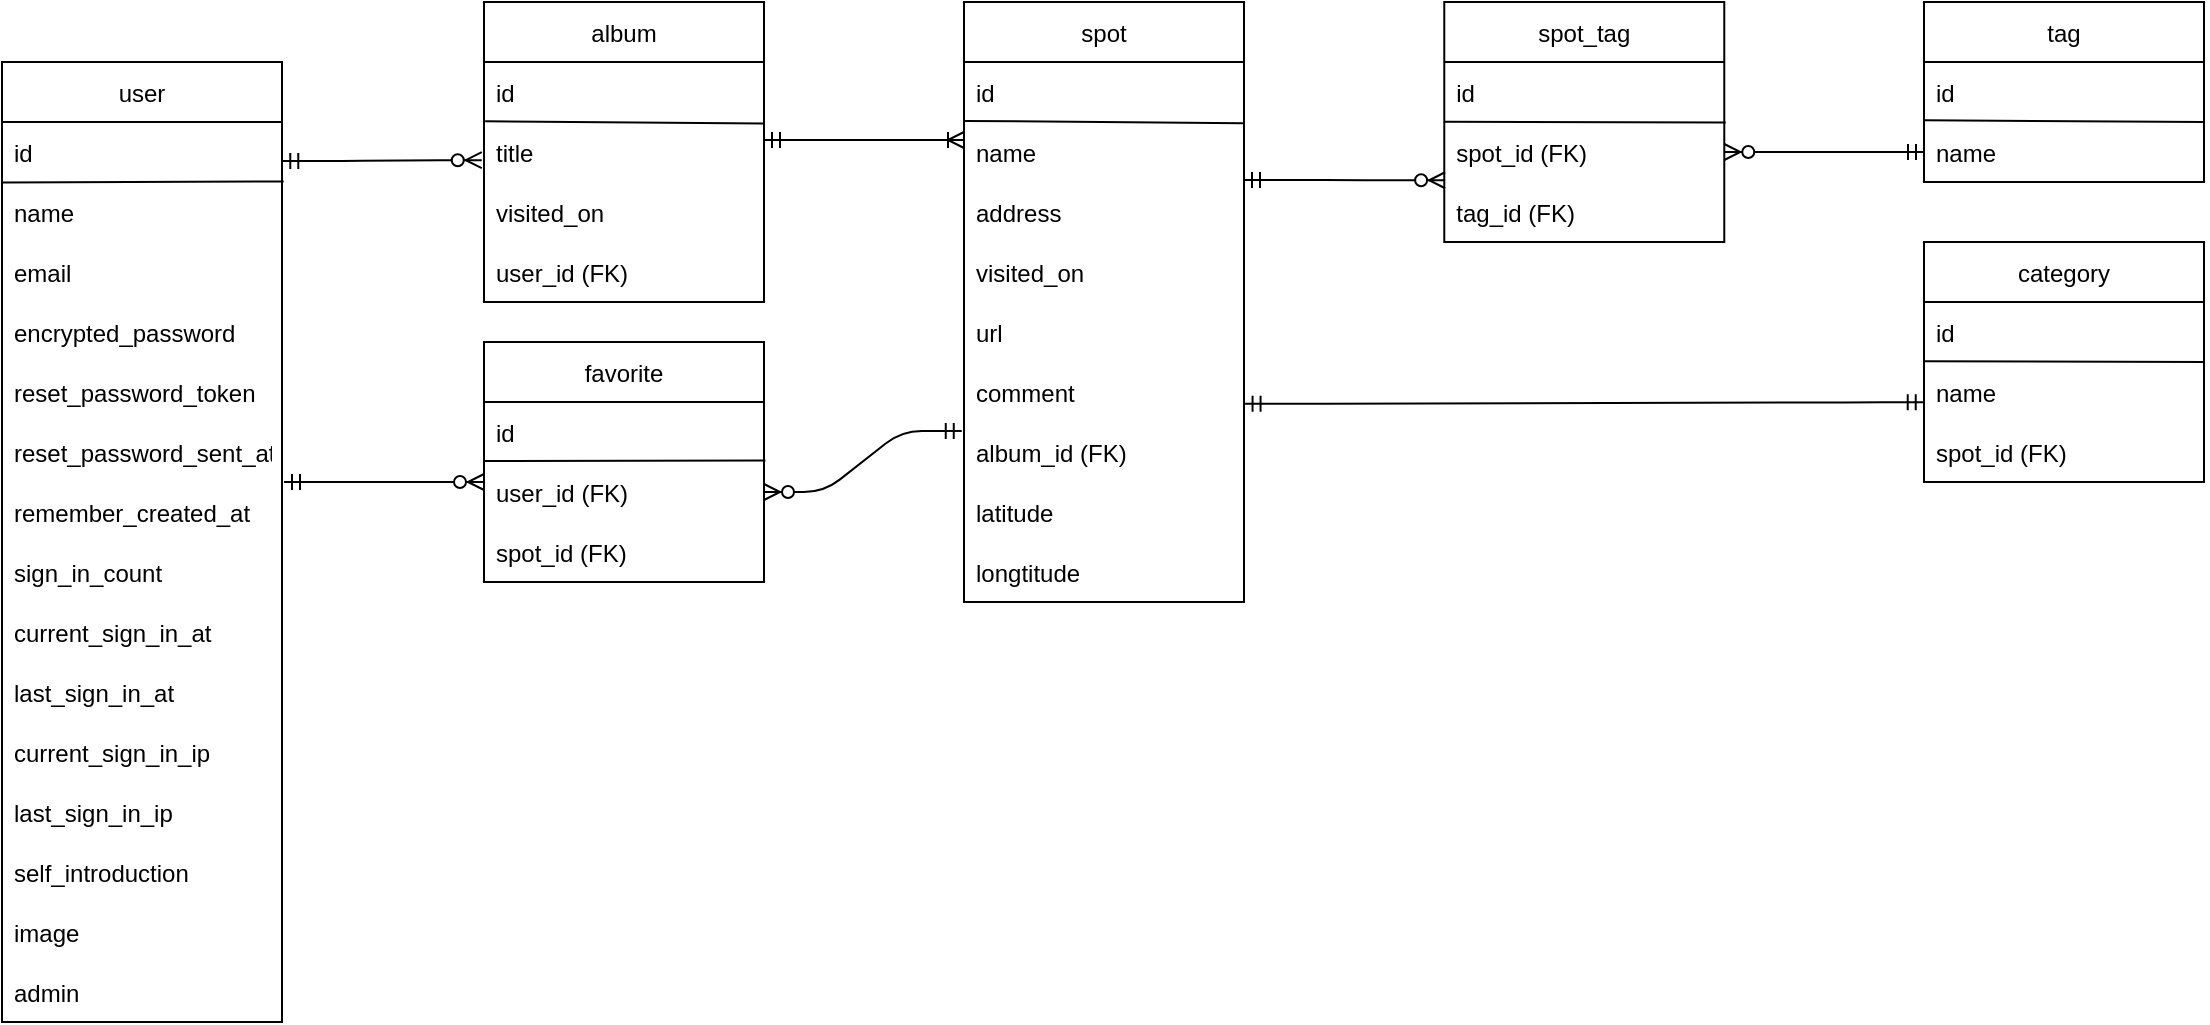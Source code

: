 <mxfile>
    <diagram id="Txf-A9JeajBP07kpJTbC" name="ERD">
        <mxGraphModel dx="416" dy="492" grid="1" gridSize="10" guides="1" tooltips="1" connect="1" arrows="1" fold="1" page="1" pageScale="1" pageWidth="1169" pageHeight="827" math="0" shadow="0">
            <root>
                <mxCell id="0"/>
                <mxCell id="1" parent="0"/>
                <mxCell id="2" value="user" style="swimlane;fontStyle=0;childLayout=stackLayout;horizontal=1;startSize=30;horizontalStack=0;resizeParent=1;resizeParentMax=0;resizeLast=0;collapsible=1;marginBottom=0;" parent="1" vertex="1">
                    <mxGeometry x="39" y="70" width="140" height="480" as="geometry">
                        <mxRectangle x="30" y="40" width="60" height="30" as="alternateBounds"/>
                    </mxGeometry>
                </mxCell>
                <mxCell id="6" value="id" style="text;strokeColor=none;fillColor=none;align=left;verticalAlign=middle;spacingLeft=4;spacingRight=4;overflow=hidden;points=[[0,0.5],[1,0.5]];portConstraint=eastwest;rotatable=0;" parent="2" vertex="1">
                    <mxGeometry y="30" width="140" height="30" as="geometry"/>
                </mxCell>
                <mxCell id="3" value="name" style="text;strokeColor=none;fillColor=none;align=left;verticalAlign=middle;spacingLeft=4;spacingRight=4;overflow=hidden;points=[[0,0.5],[1,0.5]];portConstraint=eastwest;rotatable=0;" parent="2" vertex="1">
                    <mxGeometry y="60" width="140" height="30" as="geometry"/>
                </mxCell>
                <mxCell id="4" value="email" style="text;strokeColor=none;fillColor=none;align=left;verticalAlign=middle;spacingLeft=4;spacingRight=4;overflow=hidden;points=[[0,0.5],[1,0.5]];portConstraint=eastwest;rotatable=0;" parent="2" vertex="1">
                    <mxGeometry y="90" width="140" height="30" as="geometry"/>
                </mxCell>
                <mxCell id="7" value="encrypted_password" style="text;strokeColor=none;fillColor=none;align=left;verticalAlign=middle;spacingLeft=4;spacingRight=4;overflow=hidden;points=[[0,0.5],[1,0.5]];portConstraint=eastwest;rotatable=0;" parent="2" vertex="1">
                    <mxGeometry y="120" width="140" height="30" as="geometry"/>
                </mxCell>
                <mxCell id="2BzxDY4PiXbfq691bgCF-155" value="reset_password_token" style="text;strokeColor=none;fillColor=none;align=left;verticalAlign=middle;spacingLeft=4;spacingRight=4;overflow=hidden;points=[[0,0.5],[1,0.5]];portConstraint=eastwest;rotatable=0;" parent="2" vertex="1">
                    <mxGeometry y="150" width="140" height="30" as="geometry"/>
                </mxCell>
                <mxCell id="2BzxDY4PiXbfq691bgCF-156" value="reset_password_sent_at" style="text;strokeColor=none;fillColor=none;align=left;verticalAlign=middle;spacingLeft=4;spacingRight=4;overflow=hidden;points=[[0,0.5],[1,0.5]];portConstraint=eastwest;rotatable=0;" parent="2" vertex="1">
                    <mxGeometry y="180" width="140" height="30" as="geometry"/>
                </mxCell>
                <mxCell id="2BzxDY4PiXbfq691bgCF-157" value="remember_created_at" style="text;strokeColor=none;fillColor=none;align=left;verticalAlign=middle;spacingLeft=4;spacingRight=4;overflow=hidden;points=[[0,0.5],[1,0.5]];portConstraint=eastwest;rotatable=0;" parent="2" vertex="1">
                    <mxGeometry y="210" width="140" height="30" as="geometry"/>
                </mxCell>
                <mxCell id="2BzxDY4PiXbfq691bgCF-158" value="sign_in_count" style="text;strokeColor=none;fillColor=none;align=left;verticalAlign=middle;spacingLeft=4;spacingRight=4;overflow=hidden;points=[[0,0.5],[1,0.5]];portConstraint=eastwest;rotatable=0;" parent="2" vertex="1">
                    <mxGeometry y="240" width="140" height="30" as="geometry"/>
                </mxCell>
                <mxCell id="2BzxDY4PiXbfq691bgCF-159" value="current_sign_in_at" style="text;strokeColor=none;fillColor=none;align=left;verticalAlign=middle;spacingLeft=4;spacingRight=4;overflow=hidden;points=[[0,0.5],[1,0.5]];portConstraint=eastwest;rotatable=0;" parent="2" vertex="1">
                    <mxGeometry y="270" width="140" height="30" as="geometry"/>
                </mxCell>
                <mxCell id="2BzxDY4PiXbfq691bgCF-160" value="last_sign_in_at" style="text;strokeColor=none;fillColor=none;align=left;verticalAlign=middle;spacingLeft=4;spacingRight=4;overflow=hidden;points=[[0,0.5],[1,0.5]];portConstraint=eastwest;rotatable=0;" parent="2" vertex="1">
                    <mxGeometry y="300" width="140" height="30" as="geometry"/>
                </mxCell>
                <mxCell id="2BzxDY4PiXbfq691bgCF-161" value="current_sign_in_ip" style="text;strokeColor=none;fillColor=none;align=left;verticalAlign=middle;spacingLeft=4;spacingRight=4;overflow=hidden;points=[[0,0.5],[1,0.5]];portConstraint=eastwest;rotatable=0;" parent="2" vertex="1">
                    <mxGeometry y="330" width="140" height="30" as="geometry"/>
                </mxCell>
                <mxCell id="2BzxDY4PiXbfq691bgCF-162" value="last_sign_in_ip" style="text;strokeColor=none;fillColor=none;align=left;verticalAlign=middle;spacingLeft=4;spacingRight=4;overflow=hidden;points=[[0,0.5],[1,0.5]];portConstraint=eastwest;rotatable=0;" parent="2" vertex="1">
                    <mxGeometry y="360" width="140" height="30" as="geometry"/>
                </mxCell>
                <mxCell id="63" value="self_introduction" style="text;strokeColor=none;fillColor=none;align=left;verticalAlign=middle;spacingLeft=4;spacingRight=4;overflow=hidden;points=[[0,0.5],[1,0.5]];portConstraint=eastwest;rotatable=0;" parent="2" vertex="1">
                    <mxGeometry y="390" width="140" height="30" as="geometry"/>
                </mxCell>
                <mxCell id="64" value="image" style="text;strokeColor=none;fillColor=none;align=left;verticalAlign=middle;spacingLeft=4;spacingRight=4;overflow=hidden;points=[[0,0.5],[1,0.5]];portConstraint=eastwest;rotatable=0;" parent="2" vertex="1">
                    <mxGeometry y="420" width="140" height="30" as="geometry"/>
                </mxCell>
                <mxCell id="5" value="admin" style="text;strokeColor=none;fillColor=none;align=left;verticalAlign=middle;spacingLeft=4;spacingRight=4;overflow=hidden;points=[[0,0.5],[1,0.5]];portConstraint=eastwest;rotatable=0;" parent="2" vertex="1">
                    <mxGeometry y="450" width="140" height="30" as="geometry"/>
                </mxCell>
                <mxCell id="11" value="" style="endArrow=none;html=1;exitX=0.003;exitY=0.909;exitDx=0;exitDy=0;exitPerimeter=0;entryX=1.006;entryY=-0.109;entryDx=0;entryDy=0;entryPerimeter=0;" parent="2" edge="1">
                    <mxGeometry width="50" height="50" relative="1" as="geometry">
                        <mxPoint x="0.42" y="60.27" as="sourcePoint"/>
                        <mxPoint x="140.84" y="59.73" as="targetPoint"/>
                    </mxGeometry>
                </mxCell>
                <mxCell id="14" value="spot" style="swimlane;fontStyle=0;childLayout=stackLayout;horizontal=1;startSize=30;horizontalStack=0;resizeParent=1;resizeParentMax=0;resizeLast=0;collapsible=1;marginBottom=0;" parent="1" vertex="1">
                    <mxGeometry x="520" y="40" width="140" height="300" as="geometry"/>
                </mxCell>
                <mxCell id="15" value="id" style="text;strokeColor=none;fillColor=none;align=left;verticalAlign=middle;spacingLeft=4;spacingRight=4;overflow=hidden;points=[[0,0.5],[1,0.5]];portConstraint=eastwest;rotatable=0;" parent="14" vertex="1">
                    <mxGeometry y="30" width="140" height="30" as="geometry"/>
                </mxCell>
                <mxCell id="16" value="name" style="text;strokeColor=none;fillColor=none;align=left;verticalAlign=middle;spacingLeft=4;spacingRight=4;overflow=hidden;points=[[0,0.5],[1,0.5]];portConstraint=eastwest;rotatable=0;" parent="14" vertex="1">
                    <mxGeometry y="60" width="140" height="30" as="geometry"/>
                </mxCell>
                <mxCell id="17" value="address" style="text;strokeColor=none;fillColor=none;align=left;verticalAlign=middle;spacingLeft=4;spacingRight=4;overflow=hidden;points=[[0,0.5],[1,0.5]];portConstraint=eastwest;rotatable=0;" parent="14" vertex="1">
                    <mxGeometry y="90" width="140" height="30" as="geometry"/>
                </mxCell>
                <mxCell id="19" value="visited_on" style="text;strokeColor=none;fillColor=none;align=left;verticalAlign=middle;spacingLeft=4;spacingRight=4;overflow=hidden;points=[[0,0.5],[1,0.5]];portConstraint=eastwest;rotatable=0;" parent="14" vertex="1">
                    <mxGeometry y="120" width="140" height="30" as="geometry"/>
                </mxCell>
                <mxCell id="20" value="url" style="text;strokeColor=none;fillColor=none;align=left;verticalAlign=middle;spacingLeft=4;spacingRight=4;overflow=hidden;points=[[0,0.5],[1,0.5]];portConstraint=eastwest;rotatable=0;" parent="14" vertex="1">
                    <mxGeometry y="150" width="140" height="30" as="geometry"/>
                </mxCell>
                <mxCell id="21" value="comment" style="text;strokeColor=none;fillColor=none;align=left;verticalAlign=middle;spacingLeft=4;spacingRight=4;overflow=hidden;points=[[0,0.5],[1,0.5]];portConstraint=eastwest;rotatable=0;" parent="14" vertex="1">
                    <mxGeometry y="180" width="140" height="30" as="geometry"/>
                </mxCell>
                <mxCell id="71" value="album_id (FK)" style="text;strokeColor=none;fillColor=none;align=left;verticalAlign=middle;spacingLeft=4;spacingRight=4;overflow=hidden;points=[[0,0.5],[1,0.5]];portConstraint=eastwest;rotatable=0;" parent="14" vertex="1">
                    <mxGeometry y="210" width="140" height="30" as="geometry"/>
                </mxCell>
                <mxCell id="UnrW0eIOQo7BJlwSnkmM-145" value="latitude" style="text;strokeColor=none;fillColor=none;align=left;verticalAlign=middle;spacingLeft=4;spacingRight=4;overflow=hidden;points=[[0,0.5],[1,0.5]];portConstraint=eastwest;rotatable=0;" parent="14" vertex="1">
                    <mxGeometry y="240" width="140" height="30" as="geometry"/>
                </mxCell>
                <mxCell id="UnrW0eIOQo7BJlwSnkmM-146" value="longtitude" style="text;strokeColor=none;fillColor=none;align=left;verticalAlign=middle;spacingLeft=4;spacingRight=4;overflow=hidden;points=[[0,0.5],[1,0.5]];portConstraint=eastwest;rotatable=0;" parent="14" vertex="1">
                    <mxGeometry y="270" width="140" height="30" as="geometry"/>
                </mxCell>
                <mxCell id="18" value="" style="endArrow=none;html=1;exitX=0.003;exitY=-0.018;exitDx=0;exitDy=0;exitPerimeter=0;entryX=0.998;entryY=1.021;entryDx=0;entryDy=0;entryPerimeter=0;" parent="14" source="16" target="15" edge="1">
                    <mxGeometry width="50" height="50" relative="1" as="geometry">
                        <mxPoint x="-90" y="70" as="sourcePoint"/>
                        <mxPoint x="-40" y="20" as="targetPoint"/>
                    </mxGeometry>
                </mxCell>
                <mxCell id="23" value="tag" style="swimlane;fontStyle=0;childLayout=stackLayout;horizontal=1;startSize=30;horizontalStack=0;resizeParent=1;resizeParentMax=0;resizeLast=0;collapsible=1;marginBottom=0;" parent="1" vertex="1">
                    <mxGeometry x="1000" y="40" width="140" height="90" as="geometry"/>
                </mxCell>
                <mxCell id="24" value="id" style="text;strokeColor=none;fillColor=none;align=left;verticalAlign=middle;spacingLeft=4;spacingRight=4;overflow=hidden;points=[[0,0.5],[1,0.5]];portConstraint=eastwest;rotatable=0;" parent="23" vertex="1">
                    <mxGeometry y="30" width="140" height="30" as="geometry"/>
                </mxCell>
                <mxCell id="25" value="name" style="text;strokeColor=none;fillColor=none;align=left;verticalAlign=middle;spacingLeft=4;spacingRight=4;overflow=hidden;points=[[0,0.5],[1,0.5]];portConstraint=eastwest;rotatable=0;" parent="23" vertex="1">
                    <mxGeometry y="60" width="140" height="30" as="geometry"/>
                </mxCell>
                <mxCell id="28" value="" style="endArrow=none;html=1;exitX=0;exitY=-0.03;exitDx=0;exitDy=0;exitPerimeter=0;" parent="1" edge="1">
                    <mxGeometry width="50" height="50" relative="1" as="geometry">
                        <mxPoint x="1000" y="99.1" as="sourcePoint"/>
                        <mxPoint x="1140" y="100" as="targetPoint"/>
                    </mxGeometry>
                </mxCell>
                <mxCell id="29" value="spot_tag" style="swimlane;fontStyle=0;childLayout=stackLayout;horizontal=1;startSize=30;horizontalStack=0;resizeParent=1;resizeParentMax=0;resizeLast=0;collapsible=1;marginBottom=0;" parent="1" vertex="1">
                    <mxGeometry x="760.14" y="40" width="140" height="120" as="geometry"/>
                </mxCell>
                <mxCell id="30" value="id" style="text;strokeColor=none;fillColor=none;align=left;verticalAlign=middle;spacingLeft=4;spacingRight=4;overflow=hidden;points=[[0,0.5],[1,0.5]];portConstraint=eastwest;rotatable=0;" parent="29" vertex="1">
                    <mxGeometry y="30" width="140" height="30" as="geometry"/>
                </mxCell>
                <mxCell id="31" value="spot_id (FK)" style="text;strokeColor=none;fillColor=none;align=left;verticalAlign=middle;spacingLeft=4;spacingRight=4;overflow=hidden;points=[[0,0.5],[1,0.5]];portConstraint=eastwest;rotatable=0;" parent="29" vertex="1">
                    <mxGeometry y="60" width="140" height="30" as="geometry"/>
                </mxCell>
                <mxCell id="32" value="tag_id (FK)" style="text;strokeColor=none;fillColor=none;align=left;verticalAlign=middle;spacingLeft=4;spacingRight=4;overflow=hidden;points=[[0,0.5],[1,0.5]];portConstraint=eastwest;rotatable=0;" parent="29" vertex="1">
                    <mxGeometry y="90" width="140" height="30" as="geometry"/>
                </mxCell>
                <mxCell id="33" value="" style="endArrow=none;html=1;exitX=-0.001;exitY=-0.005;exitDx=0;exitDy=0;exitPerimeter=0;entryX=1.005;entryY=1.008;entryDx=0;entryDy=0;entryPerimeter=0;" parent="29" edge="1">
                    <mxGeometry width="50" height="50" relative="1" as="geometry">
                        <mxPoint x="-0.14" y="59.85" as="sourcePoint"/>
                        <mxPoint x="140.7" y="60.24" as="targetPoint"/>
                    </mxGeometry>
                </mxCell>
                <mxCell id="34" value="favorite" style="swimlane;fontStyle=0;childLayout=stackLayout;horizontal=1;startSize=30;horizontalStack=0;resizeParent=1;resizeParentMax=0;resizeLast=0;collapsible=1;marginBottom=0;" parent="1" vertex="1">
                    <mxGeometry x="280" y="210" width="140" height="120" as="geometry"/>
                </mxCell>
                <mxCell id="35" value="id" style="text;strokeColor=none;fillColor=none;align=left;verticalAlign=middle;spacingLeft=4;spacingRight=4;overflow=hidden;points=[[0,0.5],[1,0.5]];portConstraint=eastwest;rotatable=0;" parent="34" vertex="1">
                    <mxGeometry y="30" width="140" height="30" as="geometry"/>
                </mxCell>
                <mxCell id="36" value="user_id (FK)" style="text;strokeColor=none;fillColor=none;align=left;verticalAlign=middle;spacingLeft=4;spacingRight=4;overflow=hidden;points=[[0,0.5],[1,0.5]];portConstraint=eastwest;rotatable=0;" parent="34" vertex="1">
                    <mxGeometry y="60" width="140" height="30" as="geometry"/>
                </mxCell>
                <mxCell id="37" value="spot_id (FK)" style="text;strokeColor=none;fillColor=none;align=left;verticalAlign=middle;spacingLeft=4;spacingRight=4;overflow=hidden;points=[[0,0.5],[1,0.5]];portConstraint=eastwest;rotatable=0;" parent="34" vertex="1">
                    <mxGeometry y="90" width="140" height="30" as="geometry"/>
                </mxCell>
                <mxCell id="38" value="" style="endArrow=none;html=1;exitX=0.002;exitY=-0.018;exitDx=0;exitDy=0;exitPerimeter=0;entryX=1.005;entryY=0.976;entryDx=0;entryDy=0;entryPerimeter=0;" parent="34" source="36" target="35" edge="1">
                    <mxGeometry width="50" height="50" relative="1" as="geometry">
                        <mxPoint x="151" y="80" as="sourcePoint"/>
                        <mxPoint x="201" y="30" as="targetPoint"/>
                    </mxGeometry>
                </mxCell>
                <mxCell id="40" value="category" style="swimlane;fontStyle=0;childLayout=stackLayout;horizontal=1;startSize=30;horizontalStack=0;resizeParent=1;resizeParentMax=0;resizeLast=0;collapsible=1;marginBottom=0;" parent="1" vertex="1">
                    <mxGeometry x="1000" y="160" width="140" height="120" as="geometry"/>
                </mxCell>
                <mxCell id="41" value="id" style="text;strokeColor=none;fillColor=none;align=left;verticalAlign=middle;spacingLeft=4;spacingRight=4;overflow=hidden;points=[[0,0.5],[1,0.5]];portConstraint=eastwest;rotatable=0;" parent="40" vertex="1">
                    <mxGeometry y="30" width="140" height="30" as="geometry"/>
                </mxCell>
                <mxCell id="42" value="name" style="text;strokeColor=none;fillColor=none;align=left;verticalAlign=middle;spacingLeft=4;spacingRight=4;overflow=hidden;points=[[0,0.5],[1,0.5]];portConstraint=eastwest;rotatable=0;" parent="40" vertex="1">
                    <mxGeometry y="60" width="140" height="30" as="geometry"/>
                </mxCell>
                <mxCell id="145" value="spot_id (FK)" style="text;strokeColor=none;fillColor=none;align=left;verticalAlign=middle;spacingLeft=4;spacingRight=4;overflow=hidden;points=[[0,0.5],[1,0.5]];portConstraint=eastwest;rotatable=0;" parent="40" vertex="1">
                    <mxGeometry y="90" width="140" height="30" as="geometry"/>
                </mxCell>
                <mxCell id="44" value="" style="endArrow=none;html=1;exitX=0.002;exitY=-0.011;exitDx=0;exitDy=0;exitPerimeter=0;entryX=1.003;entryY=0.999;entryDx=0;entryDy=0;entryPerimeter=0;" parent="40" source="42" target="41" edge="1">
                    <mxGeometry width="50" height="50" relative="1" as="geometry">
                        <mxPoint x="50" y="40" as="sourcePoint"/>
                        <mxPoint x="100" y="-10" as="targetPoint"/>
                    </mxGeometry>
                </mxCell>
                <mxCell id="50" value="album" style="swimlane;fontStyle=0;childLayout=stackLayout;horizontal=1;startSize=30;horizontalStack=0;resizeParent=1;resizeParentMax=0;resizeLast=0;collapsible=1;marginBottom=0;" parent="1" vertex="1">
                    <mxGeometry x="280" y="40" width="140" height="150" as="geometry"/>
                </mxCell>
                <mxCell id="51" value="id" style="text;strokeColor=none;fillColor=none;align=left;verticalAlign=middle;spacingLeft=4;spacingRight=4;overflow=hidden;points=[[0,0.5],[1,0.5]];portConstraint=eastwest;rotatable=0;" parent="50" vertex="1">
                    <mxGeometry y="30" width="140" height="30" as="geometry"/>
                </mxCell>
                <mxCell id="52" value="title" style="text;strokeColor=none;fillColor=none;align=left;verticalAlign=middle;spacingLeft=4;spacingRight=4;overflow=hidden;points=[[0,0.5],[1,0.5]];portConstraint=eastwest;rotatable=0;" parent="50" vertex="1">
                    <mxGeometry y="60" width="140" height="30" as="geometry"/>
                </mxCell>
                <mxCell id="EkiazaXUzyTRPYZjxezg-154" value="visited_on" style="text;strokeColor=none;fillColor=none;align=left;verticalAlign=middle;spacingLeft=4;spacingRight=4;overflow=hidden;points=[[0,0.5],[1,0.5]];portConstraint=eastwest;rotatable=0;" parent="50" vertex="1">
                    <mxGeometry y="90" width="140" height="30" as="geometry"/>
                </mxCell>
                <mxCell id="53" value="user_id (FK)" style="text;strokeColor=none;fillColor=none;align=left;verticalAlign=middle;spacingLeft=4;spacingRight=4;overflow=hidden;points=[[0,0.5],[1,0.5]];portConstraint=eastwest;rotatable=0;" parent="50" vertex="1">
                    <mxGeometry y="120" width="140" height="30" as="geometry"/>
                </mxCell>
                <mxCell id="54" value="" style="endArrow=none;html=1;exitX=0.004;exitY=0.989;exitDx=0;exitDy=0;exitPerimeter=0;entryX=1.002;entryY=1.027;entryDx=0;entryDy=0;entryPerimeter=0;" parent="50" source="51" target="51" edge="1">
                    <mxGeometry width="50" height="50" relative="1" as="geometry">
                        <mxPoint x="-50" y="90" as="sourcePoint"/>
                        <mxPoint y="40" as="targetPoint"/>
                    </mxGeometry>
                </mxCell>
                <mxCell id="PDjTKoxzo5wtHANZ9cKq-154" value="" style="edgeStyle=entityRelationEdgeStyle;fontSize=12;html=1;endArrow=ERzeroToMany;startArrow=ERmandOne;fontColor=#CC0066;exitX=1.001;exitY=0.651;exitDx=0;exitDy=0;entryX=-0.008;entryY=0.637;entryDx=0;entryDy=0;entryPerimeter=0;exitPerimeter=0;" parent="1" source="6" target="52" edge="1">
                    <mxGeometry width="100" height="100" relative="1" as="geometry">
                        <mxPoint x="370" y="300" as="sourcePoint"/>
                        <mxPoint x="470" y="200" as="targetPoint"/>
                    </mxGeometry>
                </mxCell>
                <mxCell id="PDjTKoxzo5wtHANZ9cKq-155" value="" style="edgeStyle=entityRelationEdgeStyle;fontSize=12;html=1;endArrow=ERzeroToMany;startArrow=ERmandOne;fontColor=#CC0066;" parent="1" edge="1">
                    <mxGeometry width="100" height="100" relative="1" as="geometry">
                        <mxPoint x="180" y="280" as="sourcePoint"/>
                        <mxPoint x="280" y="280" as="targetPoint"/>
                    </mxGeometry>
                </mxCell>
                <mxCell id="PDjTKoxzo5wtHANZ9cKq-159" value="" style="edgeStyle=entityRelationEdgeStyle;fontSize=12;html=1;endArrow=ERoneToMany;startArrow=ERmandOne;fontColor=#CC0066;exitX=1;exitY=0.5;exitDx=0;exitDy=0;entryX=0;entryY=0.5;entryDx=0;entryDy=0;" parent="1" edge="1">
                    <mxGeometry width="100" height="100" relative="1" as="geometry">
                        <mxPoint x="420" y="109" as="sourcePoint"/>
                        <mxPoint x="520" y="109" as="targetPoint"/>
                    </mxGeometry>
                </mxCell>
                <mxCell id="PDjTKoxzo5wtHANZ9cKq-160" value="" style="edgeStyle=entityRelationEdgeStyle;fontSize=12;html=1;endArrow=ERzeroToMany;startArrow=ERmandOne;fontColor=#CC0066;entryX=0.003;entryY=0.971;entryDx=0;entryDy=0;entryPerimeter=0;" parent="1" target="31" edge="1">
                    <mxGeometry width="100" height="100" relative="1" as="geometry">
                        <mxPoint x="660" y="129" as="sourcePoint"/>
                        <mxPoint x="290" y="290" as="targetPoint"/>
                    </mxGeometry>
                </mxCell>
                <mxCell id="PDjTKoxzo5wtHANZ9cKq-161" value="" style="edgeStyle=entityRelationEdgeStyle;fontSize=12;html=1;endArrow=ERzeroToMany;startArrow=ERmandOne;fontColor=#CC0066;exitX=-0.008;exitY=0.149;exitDx=0;exitDy=0;exitPerimeter=0;entryX=1;entryY=0.5;entryDx=0;entryDy=0;" parent="1" source="71" target="36" edge="1">
                    <mxGeometry width="100" height="100" relative="1" as="geometry">
                        <mxPoint x="620" y="230" as="sourcePoint"/>
                        <mxPoint x="720" y="130" as="targetPoint"/>
                    </mxGeometry>
                </mxCell>
                <mxCell id="PDjTKoxzo5wtHANZ9cKq-163" value="" style="edgeStyle=entityRelationEdgeStyle;fontSize=12;html=1;endArrow=ERmandOne;startArrow=ERmandOne;fontColor=#CC0066;exitX=1.002;exitY=0.764;exitDx=0;exitDy=0;exitPerimeter=0;entryX=-0.001;entryY=0.739;entryDx=0;entryDy=0;entryPerimeter=0;" parent="1" edge="1">
                    <mxGeometry width="100" height="100" relative="1" as="geometry">
                        <mxPoint x="660.28" y="240.92" as="sourcePoint"/>
                        <mxPoint x="999.86" y="240.17" as="targetPoint"/>
                    </mxGeometry>
                </mxCell>
                <mxCell id="PDjTKoxzo5wtHANZ9cKq-164" value="" style="edgeStyle=entityRelationEdgeStyle;fontSize=12;html=1;endArrow=ERzeroToMany;startArrow=ERmandOne;fontColor=#CC0066;entryX=1;entryY=0.5;entryDx=0;entryDy=0;exitX=0;exitY=0.5;exitDx=0;exitDy=0;" parent="1" source="25" target="31" edge="1">
                    <mxGeometry width="100" height="100" relative="1" as="geometry">
                        <mxPoint x="880" y="310" as="sourcePoint"/>
                        <mxPoint x="980" y="210" as="targetPoint"/>
                    </mxGeometry>
                </mxCell>
            </root>
        </mxGraphModel>
    </diagram>
    <diagram id="C-kjyMHnxPxAWJCLg4bU" name="TD">
        <mxGraphModel dx="2475" dy="984" grid="1" gridSize="10" guides="1" tooltips="1" connect="1" arrows="1" fold="1" page="1" pageScale="1" pageWidth="1169" pageHeight="827" math="0" shadow="0">
            <root>
                <mxCell id="eUzoin1eoDNi1yuy_vCQ-0"/>
                <mxCell id="eUzoin1eoDNi1yuy_vCQ-1" parent="eUzoin1eoDNi1yuy_vCQ-0"/>
                <mxCell id="xGBHynsFkxSjEII5ahBB-0" value="&lt;font color=&quot;#cc0066&quot;&gt;グローバルナビゲーション（ログアウト中）&lt;/font&gt;" style="rounded=0;whiteSpace=wrap;html=1;fontColor=#FFFFFF;" parent="eUzoin1eoDNi1yuy_vCQ-1" vertex="1">
                    <mxGeometry x="829" y="40" width="250" height="60" as="geometry"/>
                </mxCell>
                <mxCell id="xGBHynsFkxSjEII5ahBB-1" value="&lt;font color=&quot;#cc0066&quot;&gt;グローバルナビゲーション（ログイン中）&lt;/font&gt;" style="rounded=0;whiteSpace=wrap;html=1;fontColor=#FFFFFF;" parent="eUzoin1eoDNi1yuy_vCQ-1" vertex="1">
                    <mxGeometry x="-100" y="40" width="739" height="60" as="geometry"/>
                </mxCell>
                <mxCell id="xGBHynsFkxSjEII5ahBB-2" value="&lt;font color=&quot;#cc0066&quot;&gt;ログイン画面&lt;/font&gt;" style="rounded=0;whiteSpace=wrap;html=1;fontColor=#FFFFFF;" parent="eUzoin1eoDNi1yuy_vCQ-1" vertex="1">
                    <mxGeometry x="520" y="200" width="200" height="60" as="geometry"/>
                </mxCell>
                <mxCell id="xGBHynsFkxSjEII5ahBB-3" value="アカウント登録をクリック" style="rounded=0;whiteSpace=wrap;html=1;fontColor=#000000;" parent="eUzoin1eoDNi1yuy_vCQ-1" vertex="1">
                    <mxGeometry x="829" y="100" width="250" height="60" as="geometry"/>
                </mxCell>
                <mxCell id="xGBHynsFkxSjEII5ahBB-4" value="&lt;font color=&quot;#cc0066&quot;&gt;アカウント登録画面&lt;/font&gt;" style="rounded=0;whiteSpace=wrap;html=1;fontColor=#FFFFFF;" parent="eUzoin1eoDNi1yuy_vCQ-1" vertex="1">
                    <mxGeometry x="829" y="200" width="250" height="60" as="geometry"/>
                </mxCell>
                <mxCell id="xGBHynsFkxSjEII5ahBB-5" value="ログインをクリック" style="rounded=0;whiteSpace=wrap;html=1;fontColor=#000000;" parent="eUzoin1eoDNi1yuy_vCQ-1" vertex="1">
                    <mxGeometry x="829" y="260" width="250" height="60" as="geometry"/>
                </mxCell>
                <mxCell id="xGBHynsFkxSjEII5ahBB-6" value="" style="endArrow=classic;html=1;fontColor=#FFFFFF;exitX=1;exitY=0.5;exitDx=0;exitDy=0;entryX=1;entryY=0.5;entryDx=0;entryDy=0;" parent="eUzoin1eoDNi1yuy_vCQ-1" source="ZpOlD85WVQUCl9WIjFt2-1" target="xGBHynsFkxSjEII5ahBB-4" edge="1">
                    <mxGeometry width="50" height="50" relative="1" as="geometry">
                        <mxPoint x="560" y="370" as="sourcePoint"/>
                        <mxPoint x="610" y="320" as="targetPoint"/>
                        <Array as="points">
                            <mxPoint x="1120" y="290"/>
                        </Array>
                    </mxGeometry>
                </mxCell>
                <mxCell id="xGBHynsFkxSjEII5ahBB-7" value="失敗" style="text;html=1;strokeColor=none;fillColor=none;align=center;verticalAlign=middle;whiteSpace=wrap;rounded=0;fontColor=#000000;" parent="eUzoin1eoDNi1yuy_vCQ-1" vertex="1">
                    <mxGeometry x="1090" y="320" width="60" height="30" as="geometry"/>
                </mxCell>
                <mxCell id="xGBHynsFkxSjEII5ahBB-8" value="ログアウトをクリック" style="rounded=0;whiteSpace=wrap;html=1;fontColor=#000000;" parent="eUzoin1eoDNi1yuy_vCQ-1" vertex="1">
                    <mxGeometry x="452" y="100" width="187" height="60" as="geometry"/>
                </mxCell>
                <mxCell id="xGBHynsFkxSjEII5ahBB-17" value="" style="edgeStyle=none;html=1;fontColor=#CC0066;" parent="eUzoin1eoDNi1yuy_vCQ-1" source="xGBHynsFkxSjEII5ahBB-9" target="xGBHynsFkxSjEII5ahBB-15" edge="1">
                    <mxGeometry relative="1" as="geometry"/>
                </mxCell>
                <mxCell id="xGBHynsFkxSjEII5ahBB-9" value="マイページをクリック" style="rounded=0;whiteSpace=wrap;html=1;fontColor=#000000;" parent="eUzoin1eoDNi1yuy_vCQ-1" vertex="1">
                    <mxGeometry x="262" y="100" width="190" height="60" as="geometry"/>
                </mxCell>
                <mxCell id="xGBHynsFkxSjEII5ahBB-10" value="ユーザ一覧をクリック" style="rounded=0;whiteSpace=wrap;html=1;fontColor=#000000;" parent="eUzoin1eoDNi1yuy_vCQ-1" vertex="1">
                    <mxGeometry x="82" y="100" width="180" height="60" as="geometry"/>
                </mxCell>
                <mxCell id="xGBHynsFkxSjEII5ahBB-11" value="" style="endArrow=classic;html=1;fontColor=#FFFFFF;exitX=0.75;exitY=1;exitDx=0;exitDy=0;" parent="eUzoin1eoDNi1yuy_vCQ-1" edge="1">
                    <mxGeometry width="50" height="50" relative="1" as="geometry">
                        <mxPoint x="552.25" y="160" as="sourcePoint"/>
                        <mxPoint x="552" y="200" as="targetPoint"/>
                    </mxGeometry>
                </mxCell>
                <mxCell id="xGBHynsFkxSjEII5ahBB-12" value="TOPページ" style="text;html=1;strokeColor=none;fillColor=none;align=center;verticalAlign=middle;whiteSpace=wrap;rounded=0;fontColor=#000000;" parent="eUzoin1eoDNi1yuy_vCQ-1" vertex="1">
                    <mxGeometry x="650" y="177" width="80" height="30" as="geometry"/>
                </mxCell>
                <mxCell id="xGBHynsFkxSjEII5ahBB-13" value="ログインをクリック" style="rounded=0;whiteSpace=wrap;html=1;fontColor=#000000;" parent="eUzoin1eoDNi1yuy_vCQ-1" vertex="1">
                    <mxGeometry x="520" y="260" width="200" height="60" as="geometry"/>
                </mxCell>
                <mxCell id="xGBHynsFkxSjEII5ahBB-14" value="" style="endArrow=classic;html=1;fontColor=#FFFFFF;exitX=0.5;exitY=1;exitDx=0;exitDy=0;entryX=0.5;entryY=0;entryDx=0;entryDy=0;" parent="eUzoin1eoDNi1yuy_vCQ-1" source="xGBHynsFkxSjEII5ahBB-3" target="xGBHynsFkxSjEII5ahBB-4" edge="1">
                    <mxGeometry width="50" height="50" relative="1" as="geometry">
                        <mxPoint x="560" y="360" as="sourcePoint"/>
                        <mxPoint x="610" y="310" as="targetPoint"/>
                    </mxGeometry>
                </mxCell>
                <mxCell id="xGBHynsFkxSjEII5ahBB-15" value="&lt;font color=&quot;#cc0066&quot;&gt;マイページ詳細画面&lt;/font&gt;" style="rounded=0;whiteSpace=wrap;html=1;fontColor=#FFFFFF;" parent="eUzoin1eoDNi1yuy_vCQ-1" vertex="1">
                    <mxGeometry x="362" y="390" width="190" height="60" as="geometry"/>
                </mxCell>
                <mxCell id="xGBHynsFkxSjEII5ahBB-16" value="&lt;font color=&quot;#cc0066&quot;&gt;ユーザ一覧画面&lt;/font&gt;" style="rounded=0;whiteSpace=wrap;html=1;fontColor=#FFFFFF;" parent="eUzoin1eoDNi1yuy_vCQ-1" vertex="1">
                    <mxGeometry x="50" y="200" width="190" height="60" as="geometry"/>
                </mxCell>
                <mxCell id="xGBHynsFkxSjEII5ahBB-25" value="" style="edgeStyle=none;html=1;fontColor=#CC0066;exitX=0.5;exitY=1;exitDx=0;exitDy=0;entryX=0.5;entryY=0;entryDx=0;entryDy=0;" parent="eUzoin1eoDNi1yuy_vCQ-1" source="yjztk7dz4a6YmKWKkWJ7-5" target="xGBHynsFkxSjEII5ahBB-21" edge="1">
                    <mxGeometry relative="1" as="geometry">
                        <mxPoint x="457" y="710" as="targetPoint"/>
                    </mxGeometry>
                </mxCell>
                <mxCell id="xGBHynsFkxSjEII5ahBB-19" value="任意のアルバムをクリック" style="rounded=0;whiteSpace=wrap;html=1;fontColor=#000000;" parent="eUzoin1eoDNi1yuy_vCQ-1" vertex="1">
                    <mxGeometry x="362" y="510" width="190" height="60" as="geometry"/>
                </mxCell>
                <mxCell id="qk9dOoqKUoiocP7bpKG3-1" value="" style="edgeStyle=none;html=1;fontColor=#CC0066;" parent="eUzoin1eoDNi1yuy_vCQ-1" edge="1">
                    <mxGeometry relative="1" as="geometry">
                        <mxPoint x="141" y="320.0" as="sourcePoint"/>
                        <mxPoint x="141" y="390" as="targetPoint"/>
                    </mxGeometry>
                </mxCell>
                <mxCell id="xGBHynsFkxSjEII5ahBB-20" value="任意のユーザをクリック" style="rounded=0;whiteSpace=wrap;html=1;fontColor=#000000;" parent="eUzoin1eoDNi1yuy_vCQ-1" vertex="1">
                    <mxGeometry x="50" y="260" width="190" height="60" as="geometry"/>
                </mxCell>
                <mxCell id="xGBHynsFkxSjEII5ahBB-21" value="&lt;font color=&quot;#cc0066&quot;&gt;アルバム詳細画面&lt;/font&gt;" style="rounded=0;whiteSpace=wrap;html=1;fontColor=#FFFFFF;" parent="eUzoin1eoDNi1yuy_vCQ-1" vertex="1">
                    <mxGeometry x="362" y="700" width="190" height="60" as="geometry"/>
                </mxCell>
                <mxCell id="xGBHynsFkxSjEII5ahBB-24" value="アルバム編集をクリック" style="rounded=0;whiteSpace=wrap;html=1;fontColor=#000000;" parent="eUzoin1eoDNi1yuy_vCQ-1" vertex="1">
                    <mxGeometry x="362" y="760" width="190" height="60" as="geometry"/>
                </mxCell>
                <mxCell id="yjztk7dz4a6YmKWKkWJ7-2" value="" style="endArrow=classic;html=1;fontColor=#CC0066;exitX=0.5;exitY=1;exitDx=0;exitDy=0;entryX=1;entryY=0.5;entryDx=0;entryDy=0;" parent="eUzoin1eoDNi1yuy_vCQ-1" source="ZpOlD85WVQUCl9WIjFt2-1" target="xGBHynsFkxSjEII5ahBB-15" edge="1">
                    <mxGeometry width="50" height="50" relative="1" as="geometry">
                        <mxPoint x="1044" y="320" as="sourcePoint"/>
                        <mxPoint x="660" y="310" as="targetPoint"/>
                        <Array as="points">
                            <mxPoint x="954" y="420"/>
                        </Array>
                    </mxGeometry>
                </mxCell>
                <mxCell id="yjztk7dz4a6YmKWKkWJ7-3" value="" style="endArrow=classic;html=1;fontColor=#CC0066;exitX=0;exitY=0.5;exitDx=0;exitDy=0;entryX=1;entryY=0.5;entryDx=0;entryDy=0;" parent="eUzoin1eoDNi1yuy_vCQ-1" source="xGBHynsFkxSjEII5ahBB-13" target="xGBHynsFkxSjEII5ahBB-16" edge="1">
                    <mxGeometry width="50" height="50" relative="1" as="geometry">
                        <mxPoint x="520" y="360" as="sourcePoint"/>
                        <mxPoint x="570" y="310" as="targetPoint"/>
                        <Array as="points">
                            <mxPoint x="280" y="290"/>
                            <mxPoint x="280" y="230"/>
                        </Array>
                    </mxGeometry>
                </mxCell>
                <mxCell id="yjztk7dz4a6YmKWKkWJ7-4" value="アルバム削除をクリック" style="rounded=0;whiteSpace=wrap;html=1;fontColor=#000000;" parent="eUzoin1eoDNi1yuy_vCQ-1" vertex="1">
                    <mxGeometry x="362" y="820" width="190" height="60" as="geometry"/>
                </mxCell>
                <mxCell id="yjztk7dz4a6YmKWKkWJ7-5" value="（アルバム）登録をクリック" style="rounded=0;whiteSpace=wrap;html=1;fontColor=#000000;" parent="eUzoin1eoDNi1yuy_vCQ-1" vertex="1">
                    <mxGeometry x="362" y="570" width="190" height="60" as="geometry"/>
                </mxCell>
                <mxCell id="yjztk7dz4a6YmKWKkWJ7-6" value="" style="endArrow=classic;html=1;fontColor=#CC0066;exitX=1;exitY=0.5;exitDx=0;exitDy=0;" parent="eUzoin1eoDNi1yuy_vCQ-1" source="xGBHynsFkxSjEII5ahBB-19" edge="1">
                    <mxGeometry width="50" height="50" relative="1" as="geometry">
                        <mxPoint x="490" y="660" as="sourcePoint"/>
                        <mxPoint x="457" y="660" as="targetPoint"/>
                        <Array as="points">
                            <mxPoint x="600" y="540"/>
                            <mxPoint x="600" y="660"/>
                        </Array>
                    </mxGeometry>
                </mxCell>
                <mxCell id="yjztk7dz4a6YmKWKkWJ7-7" value="&lt;font color=&quot;#cc0066&quot;&gt;アルバム編集画面&lt;/font&gt;" style="rounded=0;whiteSpace=wrap;html=1;fontColor=#FFFFFF;" parent="eUzoin1eoDNi1yuy_vCQ-1" vertex="1">
                    <mxGeometry x="660" y="760" width="190" height="60" as="geometry"/>
                </mxCell>
                <mxCell id="yjztk7dz4a6YmKWKkWJ7-8" value="更新をクリック" style="rounded=0;whiteSpace=wrap;html=1;fontColor=#000000;" parent="eUzoin1eoDNi1yuy_vCQ-1" vertex="1">
                    <mxGeometry x="660" y="820" width="190" height="60" as="geometry"/>
                </mxCell>
                <mxCell id="yjztk7dz4a6YmKWKkWJ7-10" value="" style="edgeStyle=none;html=1;fontColor=#CC0066;entryX=1;entryY=0.5;entryDx=0;entryDy=0;exitX=0;exitY=0.5;exitDx=0;exitDy=0;" parent="eUzoin1eoDNi1yuy_vCQ-1" source="yjztk7dz4a6YmKWKkWJ7-9" target="xGBHynsFkxSjEII5ahBB-21" edge="1">
                    <mxGeometry relative="1" as="geometry">
                        <Array as="points">
                            <mxPoint x="610" y="910"/>
                            <mxPoint x="610" y="730"/>
                        </Array>
                    </mxGeometry>
                </mxCell>
                <mxCell id="yjztk7dz4a6YmKWKkWJ7-9" value="キャンセルをクリック" style="rounded=0;whiteSpace=wrap;html=1;fontColor=#000000;" parent="eUzoin1eoDNi1yuy_vCQ-1" vertex="1">
                    <mxGeometry x="660" y="880" width="190" height="60" as="geometry"/>
                </mxCell>
                <mxCell id="yjztk7dz4a6YmKWKkWJ7-11" value="" style="endArrow=classic;html=1;fontColor=#CC0066;exitX=0;exitY=0.5;exitDx=0;exitDy=0;" parent="eUzoin1eoDNi1yuy_vCQ-1" source="yjztk7dz4a6YmKWKkWJ7-8" edge="1">
                    <mxGeometry width="50" height="50" relative="1" as="geometry">
                        <mxPoint x="490" y="920" as="sourcePoint"/>
                        <mxPoint x="610" y="850" as="targetPoint"/>
                    </mxGeometry>
                </mxCell>
                <mxCell id="yjztk7dz4a6YmKWKkWJ7-13" value="" style="endArrow=classic;html=1;fontColor=#CC0066;exitX=1;exitY=0.5;exitDx=0;exitDy=0;entryX=0;entryY=0.5;entryDx=0;entryDy=0;" parent="eUzoin1eoDNi1yuy_vCQ-1" source="xGBHynsFkxSjEII5ahBB-24" target="yjztk7dz4a6YmKWKkWJ7-7" edge="1">
                    <mxGeometry width="50" height="50" relative="1" as="geometry">
                        <mxPoint x="490" y="920" as="sourcePoint"/>
                        <mxPoint x="540" y="870" as="targetPoint"/>
                    </mxGeometry>
                </mxCell>
                <mxCell id="yjztk7dz4a6YmKWKkWJ7-14" value="&lt;font color=&quot;#cc0066&quot;&gt;スポット作成画面&lt;/font&gt;" style="rounded=0;whiteSpace=wrap;html=1;fontColor=#FFFFFF;" parent="eUzoin1eoDNi1yuy_vCQ-1" vertex="1">
                    <mxGeometry x="362" y="1000" width="190" height="60" as="geometry"/>
                </mxCell>
                <mxCell id="yjztk7dz4a6YmKWKkWJ7-15" value="キャンセルをクリック" style="rounded=0;whiteSpace=wrap;html=1;fontColor=#000000;" parent="eUzoin1eoDNi1yuy_vCQ-1" vertex="1">
                    <mxGeometry x="362" y="1060" width="190" height="60" as="geometry"/>
                </mxCell>
                <mxCell id="Bsqt6HXMrlooeKhqS0k2-11" value="" style="edgeStyle=none;html=1;fontColor=#CC0066;entryX=0.5;entryY=0;entryDx=0;entryDy=0;" parent="eUzoin1eoDNi1yuy_vCQ-1" source="yjztk7dz4a6YmKWKkWJ7-16" target="Bsqt6HXMrlooeKhqS0k2-4" edge="1">
                    <mxGeometry relative="1" as="geometry"/>
                </mxCell>
                <mxCell id="yjztk7dz4a6YmKWKkWJ7-16" value="登録をクリック" style="rounded=0;whiteSpace=wrap;html=1;fontColor=#000000;" parent="eUzoin1eoDNi1yuy_vCQ-1" vertex="1">
                    <mxGeometry x="362" y="1120" width="190" height="60" as="geometry"/>
                </mxCell>
                <mxCell id="Bsqt6HXMrlooeKhqS0k2-4" value="&lt;font color=&quot;#cc0066&quot;&gt;スポット詳細画面&lt;/font&gt;" style="rounded=0;whiteSpace=wrap;html=1;fontColor=#FFFFFF;" parent="eUzoin1eoDNi1yuy_vCQ-1" vertex="1">
                    <mxGeometry x="362" y="1230" width="190" height="60" as="geometry"/>
                </mxCell>
                <mxCell id="Bsqt6HXMrlooeKhqS0k2-5" value="アルバムTOPをクリック" style="rounded=0;whiteSpace=wrap;html=1;fontColor=#000000;" parent="eUzoin1eoDNi1yuy_vCQ-1" vertex="1">
                    <mxGeometry x="362" y="1290" width="190" height="60" as="geometry"/>
                </mxCell>
                <mxCell id="Bsqt6HXMrlooeKhqS0k2-6" value="編集をクリック" style="rounded=0;whiteSpace=wrap;html=1;fontColor=#000000;" parent="eUzoin1eoDNi1yuy_vCQ-1" vertex="1">
                    <mxGeometry x="362" y="1350" width="190" height="60" as="geometry"/>
                </mxCell>
                <mxCell id="Bsqt6HXMrlooeKhqS0k2-7" value="スポット登録をクリック" style="rounded=0;whiteSpace=wrap;html=1;fontColor=#000000;" parent="eUzoin1eoDNi1yuy_vCQ-1" vertex="1">
                    <mxGeometry x="362" y="880" width="190" height="60" as="geometry"/>
                </mxCell>
                <mxCell id="Bsqt6HXMrlooeKhqS0k2-9" value="" style="endArrow=classic;html=1;fontColor=#CC0066;exitX=0;exitY=0.5;exitDx=0;exitDy=0;entryX=0;entryY=0.5;entryDx=0;entryDy=0;" parent="eUzoin1eoDNi1yuy_vCQ-1" source="yjztk7dz4a6YmKWKkWJ7-4" target="xGBHynsFkxSjEII5ahBB-15" edge="1">
                    <mxGeometry width="50" height="50" relative="1" as="geometry">
                        <mxPoint x="480" y="730" as="sourcePoint"/>
                        <mxPoint x="530" y="680" as="targetPoint"/>
                        <Array as="points">
                            <mxPoint x="290" y="850"/>
                            <mxPoint x="290" y="420"/>
                        </Array>
                    </mxGeometry>
                </mxCell>
                <mxCell id="Bsqt6HXMrlooeKhqS0k2-10" value="" style="endArrow=classic;html=1;fontColor=#CC0066;exitX=0.5;exitY=1;exitDx=0;exitDy=0;entryX=0.5;entryY=0;entryDx=0;entryDy=0;" parent="eUzoin1eoDNi1yuy_vCQ-1" source="Bsqt6HXMrlooeKhqS0k2-7" target="yjztk7dz4a6YmKWKkWJ7-14" edge="1">
                    <mxGeometry width="50" height="50" relative="1" as="geometry">
                        <mxPoint x="490" y="1050" as="sourcePoint"/>
                        <mxPoint x="540" y="1000" as="targetPoint"/>
                    </mxGeometry>
                </mxCell>
                <mxCell id="Bsqt6HXMrlooeKhqS0k2-13" value="削除をクリック" style="rounded=0;whiteSpace=wrap;html=1;fontColor=#000000;" parent="eUzoin1eoDNi1yuy_vCQ-1" vertex="1">
                    <mxGeometry x="362" y="1410" width="190" height="60" as="geometry"/>
                </mxCell>
                <mxCell id="Bsqt6HXMrlooeKhqS0k2-14" value="新規登録をクリック" style="rounded=0;whiteSpace=wrap;html=1;fontColor=#000000;" parent="eUzoin1eoDNi1yuy_vCQ-1" vertex="1">
                    <mxGeometry x="362" y="1470" width="190" height="60" as="geometry"/>
                </mxCell>
                <mxCell id="Bsqt6HXMrlooeKhqS0k2-15" value="" style="endArrow=classic;html=1;fontColor=#CC0066;" parent="eUzoin1eoDNi1yuy_vCQ-1" edge="1">
                    <mxGeometry width="50" height="50" relative="1" as="geometry">
                        <mxPoint x="360" y="1320" as="sourcePoint"/>
                        <mxPoint x="350" y="740" as="targetPoint"/>
                        <Array as="points">
                            <mxPoint x="240" y="1320"/>
                            <mxPoint x="240" y="740"/>
                        </Array>
                    </mxGeometry>
                </mxCell>
                <mxCell id="Bsqt6HXMrlooeKhqS0k2-17" value="" style="endArrow=classic;html=1;fontColor=#CC0066;exitX=1;exitY=0.5;exitDx=0;exitDy=0;entryX=1;entryY=0.75;entryDx=0;entryDy=0;" parent="eUzoin1eoDNi1yuy_vCQ-1" source="yjztk7dz4a6YmKWKkWJ7-15" target="xGBHynsFkxSjEII5ahBB-21" edge="1">
                    <mxGeometry width="50" height="50" relative="1" as="geometry">
                        <mxPoint x="490" y="920" as="sourcePoint"/>
                        <mxPoint x="540" y="870" as="targetPoint"/>
                        <Array as="points">
                            <mxPoint x="580" y="1090"/>
                            <mxPoint x="580" y="745"/>
                        </Array>
                    </mxGeometry>
                </mxCell>
                <mxCell id="Bsqt6HXMrlooeKhqS0k2-18" value="" style="endArrow=classic;html=1;fontColor=#CC0066;exitX=0;exitY=0.5;exitDx=0;exitDy=0;" parent="eUzoin1eoDNi1yuy_vCQ-1" source="Bsqt6HXMrlooeKhqS0k2-13" edge="1">
                    <mxGeometry width="50" height="50" relative="1" as="geometry">
                        <mxPoint x="390" y="1180" as="sourcePoint"/>
                        <mxPoint x="250" y="1320" as="targetPoint"/>
                        <Array as="points">
                            <mxPoint x="250" y="1440"/>
                        </Array>
                    </mxGeometry>
                </mxCell>
                <mxCell id="Bsqt6HXMrlooeKhqS0k2-19" value="&lt;font color=&quot;#cc0066&quot;&gt;スポット編集画面&lt;/font&gt;" style="rounded=0;whiteSpace=wrap;html=1;fontColor=#FFFFFF;" parent="eUzoin1eoDNi1yuy_vCQ-1" vertex="1">
                    <mxGeometry x="660" y="1350" width="190" height="60" as="geometry"/>
                </mxCell>
                <mxCell id="Bsqt6HXMrlooeKhqS0k2-20" value="更新をクリック" style="rounded=0;whiteSpace=wrap;html=1;fontColor=#000000;" parent="eUzoin1eoDNi1yuy_vCQ-1" vertex="1">
                    <mxGeometry x="660" y="1410" width="190" height="60" as="geometry"/>
                </mxCell>
                <mxCell id="Bsqt6HXMrlooeKhqS0k2-21" value="キャンセルをクリック" style="rounded=0;whiteSpace=wrap;html=1;fontColor=#000000;" parent="eUzoin1eoDNi1yuy_vCQ-1" vertex="1">
                    <mxGeometry x="660" y="1470" width="190" height="60" as="geometry"/>
                </mxCell>
                <mxCell id="Bsqt6HXMrlooeKhqS0k2-22" value="" style="endArrow=classic;html=1;fontColor=#CC0066;exitX=1;exitY=0.5;exitDx=0;exitDy=0;entryX=0;entryY=0.5;entryDx=0;entryDy=0;" parent="eUzoin1eoDNi1yuy_vCQ-1" source="Bsqt6HXMrlooeKhqS0k2-6" target="Bsqt6HXMrlooeKhqS0k2-19" edge="1">
                    <mxGeometry width="50" height="50" relative="1" as="geometry">
                        <mxPoint x="490" y="1320" as="sourcePoint"/>
                        <mxPoint x="540" y="1270" as="targetPoint"/>
                    </mxGeometry>
                </mxCell>
                <mxCell id="Bsqt6HXMrlooeKhqS0k2-23" value="" style="endArrow=classic;html=1;fontColor=#CC0066;exitX=0;exitY=0.5;exitDx=0;exitDy=0;entryX=1;entryY=0.5;entryDx=0;entryDy=0;" parent="eUzoin1eoDNi1yuy_vCQ-1" source="Bsqt6HXMrlooeKhqS0k2-21" target="Bsqt6HXMrlooeKhqS0k2-4" edge="1">
                    <mxGeometry width="50" height="50" relative="1" as="geometry">
                        <mxPoint x="490" y="1320" as="sourcePoint"/>
                        <mxPoint x="540" y="1270" as="targetPoint"/>
                        <Array as="points">
                            <mxPoint x="610" y="1500"/>
                            <mxPoint x="610" y="1260"/>
                        </Array>
                    </mxGeometry>
                </mxCell>
                <mxCell id="Bsqt6HXMrlooeKhqS0k2-24" value="" style="endArrow=classic;html=1;fontColor=#CC0066;exitX=0;exitY=0.5;exitDx=0;exitDy=0;" parent="eUzoin1eoDNi1yuy_vCQ-1" source="Bsqt6HXMrlooeKhqS0k2-20" edge="1">
                    <mxGeometry width="50" height="50" relative="1" as="geometry">
                        <mxPoint x="490" y="1450" as="sourcePoint"/>
                        <mxPoint x="610" y="1440" as="targetPoint"/>
                    </mxGeometry>
                </mxCell>
                <mxCell id="Bsqt6HXMrlooeKhqS0k2-25" value="" style="endArrow=classic;html=1;fontColor=#CC0066;exitX=0;exitY=0.5;exitDx=0;exitDy=0;entryX=0;entryY=0.5;entryDx=0;entryDy=0;" parent="eUzoin1eoDNi1yuy_vCQ-1" source="Bsqt6HXMrlooeKhqS0k2-14" target="yjztk7dz4a6YmKWKkWJ7-14" edge="1">
                    <mxGeometry width="50" height="50" relative="1" as="geometry">
                        <mxPoint x="480" y="1320" as="sourcePoint"/>
                        <mxPoint x="350" y="1030" as="targetPoint"/>
                        <Array as="points">
                            <mxPoint x="300" y="1500"/>
                            <mxPoint x="300" y="1030"/>
                        </Array>
                    </mxGeometry>
                </mxCell>
                <mxCell id="Bsqt6HXMrlooeKhqS0k2-28" value="" style="endArrow=classic;html=1;fontColor=#CC0066;" parent="eUzoin1eoDNi1yuy_vCQ-1" edge="1">
                    <mxGeometry width="50" height="50" relative="1" as="geometry">
                        <mxPoint x="146" y="160" as="sourcePoint"/>
                        <mxPoint x="146" y="200" as="targetPoint"/>
                    </mxGeometry>
                </mxCell>
                <mxCell id="Bsqt6HXMrlooeKhqS0k2-29" value="" style="endArrow=classic;html=1;fontColor=#FFFFFF;exitX=1;exitY=0.5;exitDx=0;exitDy=0;entryX=1;entryY=0.5;entryDx=0;entryDy=0;" parent="eUzoin1eoDNi1yuy_vCQ-1" edge="1">
                    <mxGeometry width="50" height="50" relative="1" as="geometry">
                        <mxPoint x="720" y="290" as="sourcePoint"/>
                        <mxPoint x="720" y="230" as="targetPoint"/>
                        <Array as="points">
                            <mxPoint x="771" y="260"/>
                        </Array>
                    </mxGeometry>
                </mxCell>
                <mxCell id="Bsqt6HXMrlooeKhqS0k2-30" value="失敗" style="text;html=1;strokeColor=none;fillColor=none;align=center;verticalAlign=middle;whiteSpace=wrap;rounded=0;fontColor=#000000;" parent="eUzoin1eoDNi1yuy_vCQ-1" vertex="1">
                    <mxGeometry x="741" y="270" width="60" height="30" as="geometry"/>
                </mxCell>
                <mxCell id="qk9dOoqKUoiocP7bpKG3-0" value="&lt;font color=&quot;#cc0066&quot;&gt;（任意の）ユーザ詳細画面&lt;/font&gt;" style="rounded=0;whiteSpace=wrap;html=1;fontColor=#FFFFFF;" parent="eUzoin1eoDNi1yuy_vCQ-1" vertex="1">
                    <mxGeometry x="50" y="390" width="190" height="60" as="geometry"/>
                </mxCell>
                <mxCell id="ZpOlD85WVQUCl9WIjFt2-1" value="登録をクリック" style="rounded=0;whiteSpace=wrap;html=1;fontColor=#000000;" parent="eUzoin1eoDNi1yuy_vCQ-1" vertex="1">
                    <mxGeometry x="829" y="320" width="250" height="60" as="geometry"/>
                </mxCell>
                <mxCell id="ZpOlD85WVQUCl9WIjFt2-3" value="" style="endArrow=classic;html=1;fontColor=#CC0066;exitX=0;exitY=0.5;exitDx=0;exitDy=0;entryX=1;entryY=0.25;entryDx=0;entryDy=0;" parent="eUzoin1eoDNi1yuy_vCQ-1" source="xGBHynsFkxSjEII5ahBB-5" target="xGBHynsFkxSjEII5ahBB-2" edge="1">
                    <mxGeometry width="50" height="50" relative="1" as="geometry">
                        <mxPoint x="640" y="240" as="sourcePoint"/>
                        <mxPoint x="690" y="190" as="targetPoint"/>
                        <Array as="points">
                            <mxPoint x="800" y="290"/>
                            <mxPoint x="800" y="215"/>
                        </Array>
                    </mxGeometry>
                </mxCell>
                <mxCell id="dbN_iFarDPd9HtVaKgW6-3" value="" style="edgeStyle=none;html=1;fontColor=#FFFFFF;" parent="eUzoin1eoDNi1yuy_vCQ-1" source="dbN_iFarDPd9HtVaKgW6-0" target="dbN_iFarDPd9HtVaKgW6-1" edge="1">
                    <mxGeometry relative="1" as="geometry"/>
                </mxCell>
                <mxCell id="dbN_iFarDPd9HtVaKgW6-0" value="アカウント編集をクリック" style="rounded=0;whiteSpace=wrap;html=1;fontColor=#000000;" parent="eUzoin1eoDNi1yuy_vCQ-1" vertex="1">
                    <mxGeometry x="362" y="450" width="190" height="60" as="geometry"/>
                </mxCell>
                <mxCell id="dbN_iFarDPd9HtVaKgW6-1" value="&lt;font color=&quot;#cc0066&quot;&gt;アカウント編集画面&lt;/font&gt;" style="rounded=0;whiteSpace=wrap;html=1;fontColor=#FFFFFF;" parent="eUzoin1eoDNi1yuy_vCQ-1" vertex="1">
                    <mxGeometry x="660" y="450" width="190" height="60" as="geometry"/>
                </mxCell>
                <mxCell id="dbN_iFarDPd9HtVaKgW6-4" value="更新をクリック" style="rounded=0;whiteSpace=wrap;html=1;fontColor=#000000;" parent="eUzoin1eoDNi1yuy_vCQ-1" vertex="1">
                    <mxGeometry x="660" y="510" width="190" height="60" as="geometry"/>
                </mxCell>
                <mxCell id="dbN_iFarDPd9HtVaKgW6-5" value="キャンセルをクリック" style="rounded=0;whiteSpace=wrap;html=1;fontColor=#000000;" parent="eUzoin1eoDNi1yuy_vCQ-1" vertex="1">
                    <mxGeometry x="660" y="570" width="190" height="60" as="geometry"/>
                </mxCell>
                <mxCell id="dbN_iFarDPd9HtVaKgW6-6" value="" style="endArrow=classic;html=1;fontColor=#FFFFFF;entryX=1;entryY=0.75;entryDx=0;entryDy=0;exitX=0;exitY=0.5;exitDx=0;exitDy=0;" parent="eUzoin1eoDNi1yuy_vCQ-1" source="dbN_iFarDPd9HtVaKgW6-5" target="xGBHynsFkxSjEII5ahBB-15" edge="1">
                    <mxGeometry width="50" height="50" relative="1" as="geometry">
                        <mxPoint x="580" y="620" as="sourcePoint"/>
                        <mxPoint x="630" y="570" as="targetPoint"/>
                        <Array as="points">
                            <mxPoint x="630" y="600"/>
                            <mxPoint x="630" y="435"/>
                        </Array>
                    </mxGeometry>
                </mxCell>
                <mxCell id="dbN_iFarDPd9HtVaKgW6-7" value="" style="endArrow=classic;html=1;fontColor=#FFFFFF;" parent="eUzoin1eoDNi1yuy_vCQ-1" source="dbN_iFarDPd9HtVaKgW6-4" edge="1">
                    <mxGeometry width="50" height="50" relative="1" as="geometry">
                        <mxPoint x="580" y="620" as="sourcePoint"/>
                        <mxPoint x="630" y="540" as="targetPoint"/>
                    </mxGeometry>
                </mxCell>
                <mxCell id="LTdXfb29XR3op7u3G-j7-0" value="管理画面をクリック" style="rounded=0;whiteSpace=wrap;html=1;fontColor=#000000;" vertex="1" parent="eUzoin1eoDNi1yuy_vCQ-1">
                    <mxGeometry x="-100" y="100" width="182" height="60" as="geometry"/>
                </mxCell>
                <mxCell id="LTdXfb29XR3op7u3G-j7-1" value="&lt;font color=&quot;#cc0066&quot;&gt;管理画面&lt;/font&gt;" style="rounded=0;whiteSpace=wrap;html=1;fontColor=#FFFFFF;" vertex="1" parent="eUzoin1eoDNi1yuy_vCQ-1">
                    <mxGeometry x="-230" y="200" width="190" height="60" as="geometry"/>
                </mxCell>
                <mxCell id="LTdXfb29XR3op7u3G-j7-2" value="" style="endArrow=classic;html=1;fontColor=#CC0066;entryX=0.5;entryY=0;entryDx=0;entryDy=0;exitX=0.5;exitY=1;exitDx=0;exitDy=0;" edge="1" parent="eUzoin1eoDNi1yuy_vCQ-1" source="LTdXfb29XR3op7u3G-j7-0" target="LTdXfb29XR3op7u3G-j7-1">
                    <mxGeometry width="50" height="50" relative="1" as="geometry">
                        <mxPoint x="-60.0" y="160" as="sourcePoint"/>
                        <mxPoint x="-60.0" y="200" as="targetPoint"/>
                    </mxGeometry>
                </mxCell>
            </root>
        </mxGraphModel>
    </diagram>
    <diagram id="U-lccm55p0x9JbjPmpYq" name="WF">
        <mxGraphModel dx="2728" dy="1230" grid="1" gridSize="10" guides="1" tooltips="1" connect="1" arrows="1" fold="1" page="1" pageScale="1" pageWidth="1169" pageHeight="827" math="0" shadow="0">
            <root>
                <mxCell id="J1eSYYCO2xklXlQICddV-0"/>
                <mxCell id="J1eSYYCO2xklXlQICddV-1" parent="J1eSYYCO2xklXlQICddV-0"/>
                <mxCell id="J1eSYYCO2xklXlQICddV-3" value="" style="rounded=0;whiteSpace=wrap;html=1;" parent="J1eSYYCO2xklXlQICddV-1" vertex="1">
                    <mxGeometry x="40" y="80" width="520" height="620" as="geometry"/>
                </mxCell>
                <mxCell id="oGU_z9fLn5r2nvnoWi4c-0" value="" style="rounded=0;whiteSpace=wrap;html=1;" parent="J1eSYYCO2xklXlQICddV-1" vertex="1">
                    <mxGeometry x="40" y="920" width="520" height="620" as="geometry"/>
                </mxCell>
                <mxCell id="oGU_z9fLn5r2nvnoWi4c-1" value="" style="rounded=0;whiteSpace=wrap;html=1;" parent="J1eSYYCO2xklXlQICddV-1" vertex="1">
                    <mxGeometry x="40" y="920" width="520" height="60" as="geometry"/>
                </mxCell>
                <mxCell id="oGU_z9fLn5r2nvnoWi4c-2" value="" style="rounded=0;whiteSpace=wrap;html=1;" parent="J1eSYYCO2xklXlQICddV-1" vertex="1">
                    <mxGeometry x="40" y="1480" width="520" height="60" as="geometry"/>
                </mxCell>
                <mxCell id="oGU_z9fLn5r2nvnoWi4c-4" value="" style="rounded=0;whiteSpace=wrap;html=1;" parent="J1eSYYCO2xklXlQICddV-1" vertex="1">
                    <mxGeometry x="155" y="221" width="290" height="330" as="geometry"/>
                </mxCell>
                <mxCell id="oGU_z9fLn5r2nvnoWi4c-19" value="" style="line;strokeWidth=2;html=1;" parent="J1eSYYCO2xklXlQICddV-1" vertex="1">
                    <mxGeometry x="210" y="343.5" width="190" height="10" as="geometry"/>
                </mxCell>
                <mxCell id="oGU_z9fLn5r2nvnoWi4c-20" value="" style="line;strokeWidth=2;html=1;" parent="J1eSYYCO2xklXlQICddV-1" vertex="1">
                    <mxGeometry x="210" y="418.5" width="190" height="10" as="geometry"/>
                </mxCell>
                <mxCell id="oGU_z9fLn5r2nvnoWi4c-22" value="email" style="text;html=1;strokeColor=none;fillColor=none;align=center;verticalAlign=middle;whiteSpace=wrap;rounded=0;" parent="J1eSYYCO2xklXlQICddV-1" vertex="1">
                    <mxGeometry x="200" y="313.5" width="60" height="30" as="geometry"/>
                </mxCell>
                <mxCell id="oGU_z9fLn5r2nvnoWi4c-23" value="password" style="text;html=1;strokeColor=none;fillColor=none;align=center;verticalAlign=middle;whiteSpace=wrap;rounded=0;" parent="J1eSYYCO2xklXlQICddV-1" vertex="1">
                    <mxGeometry x="210" y="388.5" width="60" height="30" as="geometry"/>
                </mxCell>
                <mxCell id="oGU_z9fLn5r2nvnoWi4c-26" value="ログイン" style="html=1;shadow=0;dashed=0;shape=mxgraph.bootstrap.rrect;rSize=5;strokeColor=none;strokeWidth=1;fillColor=#6C767D;fontColor=#FFFFFF;whiteSpace=wrap;align=left;verticalAlign=middle;spacingLeft=0;fontStyle=1;fontSize=14;spacing=5;" parent="J1eSYYCO2xklXlQICddV-1" vertex="1">
                    <mxGeometry x="267.5" y="471" width="65" height="20" as="geometry"/>
                </mxCell>
                <mxCell id="oGU_z9fLn5r2nvnoWi4c-27" value="" style="rounded=0;whiteSpace=wrap;html=1;" parent="J1eSYYCO2xklXlQICddV-1" vertex="1">
                    <mxGeometry x="40" y="640" width="520" height="60" as="geometry"/>
                </mxCell>
                <mxCell id="oGU_z9fLn5r2nvnoWi4c-28" value="" style="rounded=0;whiteSpace=wrap;html=1;" parent="J1eSYYCO2xklXlQICddV-1" vertex="1">
                    <mxGeometry x="40" y="80" width="520" height="60" as="geometry"/>
                </mxCell>
                <mxCell id="oGU_z9fLn5r2nvnoWi4c-31" value="" style="rounded=0;whiteSpace=wrap;html=1;" parent="J1eSYYCO2xklXlQICddV-1" vertex="1">
                    <mxGeometry x="125" y="1070" width="350" height="100" as="geometry"/>
                </mxCell>
                <mxCell id="oGU_z9fLn5r2nvnoWi4c-34" value="" style="ellipse;whiteSpace=wrap;html=1;aspect=fixed;" parent="J1eSYYCO2xklXlQICddV-1" vertex="1">
                    <mxGeometry x="150" y="1085" width="70" height="70" as="geometry"/>
                </mxCell>
                <mxCell id="oGU_z9fLn5r2nvnoWi4c-35" value="" style="rounded=0;whiteSpace=wrap;html=1;" parent="J1eSYYCO2xklXlQICddV-1" vertex="1">
                    <mxGeometry x="125" y="1194" width="350" height="100" as="geometry"/>
                </mxCell>
                <mxCell id="oGU_z9fLn5r2nvnoWi4c-36" value="" style="ellipse;whiteSpace=wrap;html=1;aspect=fixed;" parent="J1eSYYCO2xklXlQICddV-1" vertex="1">
                    <mxGeometry x="150" y="1209" width="70" height="70" as="geometry"/>
                </mxCell>
                <mxCell id="oGU_z9fLn5r2nvnoWi4c-40" value="" style="rounded=0;whiteSpace=wrap;html=1;" parent="J1eSYYCO2xklXlQICddV-1" vertex="1">
                    <mxGeometry x="125" y="1320" width="350" height="100" as="geometry"/>
                </mxCell>
                <mxCell id="oGU_z9fLn5r2nvnoWi4c-41" value="" style="ellipse;whiteSpace=wrap;html=1;aspect=fixed;" parent="J1eSYYCO2xklXlQICddV-1" vertex="1">
                    <mxGeometry x="150" y="1335" width="70" height="70" as="geometry"/>
                </mxCell>
                <mxCell id="oGU_z9fLn5r2nvnoWi4c-42" value="" style="rounded=0;whiteSpace=wrap;html=1;" parent="J1eSYYCO2xklXlQICddV-1" vertex="1">
                    <mxGeometry x="600" y="920" width="520" height="620" as="geometry"/>
                </mxCell>
                <mxCell id="oGU_z9fLn5r2nvnoWi4c-43" value="" style="rounded=0;whiteSpace=wrap;html=1;" parent="J1eSYYCO2xklXlQICddV-1" vertex="1">
                    <mxGeometry x="600" y="1480" width="520" height="60" as="geometry"/>
                </mxCell>
                <mxCell id="oGU_z9fLn5r2nvnoWi4c-44" value="" style="rounded=0;whiteSpace=wrap;html=1;" parent="J1eSYYCO2xklXlQICddV-1" vertex="1">
                    <mxGeometry x="600" y="920" width="520" height="60" as="geometry"/>
                </mxCell>
                <mxCell id="oGU_z9fLn5r2nvnoWi4c-45" value="" style="rounded=0;whiteSpace=wrap;html=1;" parent="J1eSYYCO2xklXlQICddV-1" vertex="1">
                    <mxGeometry x="40" y="1720" width="520" height="620" as="geometry"/>
                </mxCell>
                <mxCell id="oGU_z9fLn5r2nvnoWi4c-46" value="" style="rounded=0;whiteSpace=wrap;html=1;" parent="J1eSYYCO2xklXlQICddV-1" vertex="1">
                    <mxGeometry x="40" y="2280" width="520" height="60" as="geometry"/>
                </mxCell>
                <mxCell id="oGU_z9fLn5r2nvnoWi4c-47" value="" style="rounded=0;whiteSpace=wrap;html=1;" parent="J1eSYYCO2xklXlQICddV-1" vertex="1">
                    <mxGeometry x="40" y="1720" width="520" height="60" as="geometry"/>
                </mxCell>
                <mxCell id="oGU_z9fLn5r2nvnoWi4c-48" value="LOGO" style="text;html=1;strokeColor=none;fillColor=none;align=center;verticalAlign=middle;whiteSpace=wrap;rounded=0;" parent="J1eSYYCO2xklXlQICddV-1" vertex="1">
                    <mxGeometry x="50" y="95" width="60" height="30" as="geometry"/>
                </mxCell>
                <mxCell id="oGU_z9fLn5r2nvnoWi4c-49" value="LOGO" style="text;html=1;strokeColor=none;fillColor=none;align=center;verticalAlign=middle;whiteSpace=wrap;rounded=0;" parent="J1eSYYCO2xklXlQICddV-1" vertex="1">
                    <mxGeometry x="50" y="935" width="60" height="30" as="geometry"/>
                </mxCell>
                <mxCell id="oGU_z9fLn5r2nvnoWi4c-53" value="ログアウト" style="html=1;shadow=0;dashed=0;shape=mxgraph.bootstrap.rrect;rSize=5;strokeColor=none;strokeWidth=1;fillColor=#6C767D;fontColor=#FFFFFF;whiteSpace=wrap;align=left;verticalAlign=middle;spacingLeft=0;fontStyle=1;fontSize=14;spacing=5;" parent="J1eSYYCO2xklXlQICddV-1" vertex="1">
                    <mxGeometry x="460" y="940" width="80" height="20" as="geometry"/>
                </mxCell>
                <mxCell id="oGU_z9fLn5r2nvnoWi4c-54" value="マイページ" style="html=1;shadow=0;dashed=0;shape=mxgraph.bootstrap.rrect;rSize=5;strokeColor=none;strokeWidth=1;fillColor=#6C767D;fontColor=#FFFFFF;whiteSpace=wrap;align=left;verticalAlign=middle;spacingLeft=0;fontStyle=1;fontSize=14;spacing=5;" parent="J1eSYYCO2xklXlQICddV-1" vertex="1">
                    <mxGeometry x="360" y="940" width="80" height="20" as="geometry"/>
                </mxCell>
                <mxCell id="oGU_z9fLn5r2nvnoWi4c-55" value="LOGO" style="text;html=1;strokeColor=none;fillColor=none;align=center;verticalAlign=middle;whiteSpace=wrap;rounded=0;" parent="J1eSYYCO2xklXlQICddV-1" vertex="1">
                    <mxGeometry x="615" y="935" width="60" height="30" as="geometry"/>
                </mxCell>
                <mxCell id="oGU_z9fLn5r2nvnoWi4c-56" value="ログアウト" style="html=1;shadow=0;dashed=0;shape=mxgraph.bootstrap.rrect;rSize=5;strokeColor=none;strokeWidth=1;fillColor=#6C767D;fontColor=#FFFFFF;whiteSpace=wrap;align=left;verticalAlign=middle;spacingLeft=0;fontStyle=1;fontSize=14;spacing=5;" parent="J1eSYYCO2xklXlQICddV-1" vertex="1">
                    <mxGeometry x="1025" y="940" width="80" height="20" as="geometry"/>
                </mxCell>
                <mxCell id="oGU_z9fLn5r2nvnoWi4c-57" value="ユーザ一覧" style="html=1;shadow=0;dashed=0;shape=mxgraph.bootstrap.rrect;rSize=5;strokeColor=none;strokeWidth=1;fillColor=#6C767D;fontColor=#FFFFFF;whiteSpace=wrap;align=left;verticalAlign=middle;spacingLeft=0;fontStyle=1;fontSize=14;spacing=5;" parent="J1eSYYCO2xklXlQICddV-1" vertex="1">
                    <mxGeometry x="935" y="940" width="80" height="20" as="geometry"/>
                </mxCell>
                <mxCell id="oGU_z9fLn5r2nvnoWi4c-58" value="" style="ellipse;whiteSpace=wrap;html=1;aspect=fixed;" parent="J1eSYYCO2xklXlQICddV-1" vertex="1">
                    <mxGeometry x="675" y="1050" width="110" height="110" as="geometry"/>
                </mxCell>
                <mxCell id="oGU_z9fLn5r2nvnoWi4c-63" value="" style="rounded=1;whiteSpace=wrap;html=1;" parent="J1eSYYCO2xklXlQICddV-1" vertex="1">
                    <mxGeometry x="805" y="1082" width="225" height="68" as="geometry"/>
                </mxCell>
                <mxCell id="oGU_z9fLn5r2nvnoWi4c-68" value="" style="rounded=0;whiteSpace=wrap;html=1;" parent="J1eSYYCO2xklXlQICddV-1" vertex="1">
                    <mxGeometry x="700" y="1240" width="90" height="110" as="geometry"/>
                </mxCell>
                <mxCell id="oGU_z9fLn5r2nvnoWi4c-69" value="" style="rounded=0;whiteSpace=wrap;html=1;" parent="J1eSYYCO2xklXlQICddV-1" vertex="1">
                    <mxGeometry x="815" y="1240" width="90" height="110" as="geometry"/>
                </mxCell>
                <mxCell id="oGU_z9fLn5r2nvnoWi4c-70" value="" style="rounded=0;whiteSpace=wrap;html=1;" parent="J1eSYYCO2xklXlQICddV-1" vertex="1">
                    <mxGeometry x="928" y="1240" width="90" height="110" as="geometry"/>
                </mxCell>
                <mxCell id="oGU_z9fLn5r2nvnoWi4c-71" value="アルバム" style="text;html=1;strokeColor=none;fillColor=none;align=center;verticalAlign=middle;whiteSpace=wrap;rounded=0;" parent="J1eSYYCO2xklXlQICddV-1" vertex="1">
                    <mxGeometry x="700" y="1200" width="60" height="30" as="geometry"/>
                </mxCell>
                <mxCell id="oGU_z9fLn5r2nvnoWi4c-73" value="アルバム1" style="text;html=1;strokeColor=none;fillColor=none;align=center;verticalAlign=middle;whiteSpace=wrap;rounded=0;" parent="J1eSYYCO2xklXlQICddV-1" vertex="1">
                    <mxGeometry x="715" y="1270" width="60" height="30" as="geometry"/>
                </mxCell>
                <mxCell id="oGU_z9fLn5r2nvnoWi4c-74" value="アルバム2&lt;span style=&quot;color: rgba(0 , 0 , 0 , 0) ; font-family: monospace ; font-size: 0px&quot;&gt;%3CmxGraphModel%3E%3Croot%3E%3CmxCell%20id%3D%220%22%2F%3E%3CmxCell%20id%3D%221%22%20parent%3D%220%22%2F%3E%3CmxCell%20id%3D%222%22%20value%3D%22%E3%82%A2%E3%83%AB%E3%83%90%E3%83%A01%22%20style%3D%22text%3Bhtml%3D1%3BstrokeColor%3Dnone%3BfillColor%3Dnone%3Balign%3Dcenter%3BverticalAlign%3Dmiddle%3BwhiteSpace%3Dwrap%3Brounded%3D0%3B%22%20vertex%3D%221%22%20parent%3D%221%22%3E%3CmxGeometry%20x%3D%22155%22%20y%3D%221290%22%20width%3D%2260%22%20height%3D%2230%22%20as%3D%22geometry%22%2F%3E%3C%2FmxCell%3E%3C%2Froot%3E%3C%2FmxGraphModel%3E&lt;/span&gt;" style="text;html=1;strokeColor=none;fillColor=none;align=center;verticalAlign=middle;whiteSpace=wrap;rounded=0;" parent="J1eSYYCO2xklXlQICddV-1" vertex="1">
                    <mxGeometry x="830" y="1270" width="60" height="30" as="geometry"/>
                </mxCell>
                <mxCell id="oGU_z9fLn5r2nvnoWi4c-75" value="アルバム3&lt;span style=&quot;color: rgba(0 , 0 , 0 , 0) ; font-family: monospace ; font-size: 0px&quot;&gt;%3CmxGraphModel%3E%3Croot%3E%3CmxCell%20id%3D%220%22%2F%3E%3CmxCell%20id%3D%221%22%20parent%3D%220%22%2F%3E%3CmxCell%20id%3D%222%22%20value%3D%22%E3%82%A2%E3%83%AB%E3%83%90%E3%83%A01%22%20style%3D%22text%3Bhtml%3D1%3BstrokeColor%3Dnone%3BfillColor%3Dnone%3Balign%3Dcenter%3BverticalAlign%3Dmiddle%3BwhiteSpace%3Dwrap%3Brounded%3D0%3B%22%20vertex%3D%221%22%20parent%3D%221%22%3E%3CmxGeometry%20x%3D%22155%22%20y%3D%221290%22%20width%3D%2260%22%20height%3D%2230%22%20as%3D%22geometry%22%2F%3E%3C%2FmxCell%3E%3C%2Froot%3E%3C%2FmxGraphModel%3&lt;/span&gt;" style="text;html=1;strokeColor=none;fillColor=none;align=center;verticalAlign=middle;whiteSpace=wrap;rounded=0;" parent="J1eSYYCO2xklXlQICddV-1" vertex="1">
                    <mxGeometry x="943" y="1270" width="60" height="30" as="geometry"/>
                </mxCell>
                <mxCell id="oGU_z9fLn5r2nvnoWi4c-76" value="アルバムを追加" style="text;html=1;strokeColor=none;fillColor=none;align=center;verticalAlign=middle;whiteSpace=wrap;rounded=0;" parent="J1eSYYCO2xklXlQICddV-1" vertex="1">
                    <mxGeometry x="743" y="1380" width="100" height="30" as="geometry"/>
                </mxCell>
                <mxCell id="oGU_z9fLn5r2nvnoWi4c-79" value="行先" style="text;html=1;strokeColor=none;fillColor=none;align=center;verticalAlign=middle;whiteSpace=wrap;rounded=0;" parent="J1eSYYCO2xklXlQICddV-1" vertex="1">
                    <mxGeometry x="732" y="1410" width="60" height="30" as="geometry"/>
                </mxCell>
                <mxCell id="oGU_z9fLn5r2nvnoWi4c-80" value="訪問年月" style="text;html=1;strokeColor=none;fillColor=none;align=center;verticalAlign=middle;whiteSpace=wrap;rounded=0;" parent="J1eSYYCO2xklXlQICddV-1" vertex="1">
                    <mxGeometry x="855" y="1410" width="60" height="30" as="geometry"/>
                </mxCell>
                <mxCell id="oGU_z9fLn5r2nvnoWi4c-82" value="登録" style="html=1;shadow=0;dashed=0;shape=mxgraph.bootstrap.rrect;rSize=5;strokeColor=none;strokeWidth=1;fillColor=#6C767D;fontColor=#FFFFFF;whiteSpace=wrap;align=left;verticalAlign=middle;spacingLeft=0;fontStyle=1;fontSize=14;spacing=5;" parent="J1eSYYCO2xklXlQICddV-1" vertex="1">
                    <mxGeometry x="1000" y="1415" width="40" height="20" as="geometry"/>
                </mxCell>
                <mxCell id="oGU_z9fLn5r2nvnoWi4c-83" value="お気に入りした場所一覧（リンク）" style="text;html=1;strokeColor=none;fillColor=none;align=center;verticalAlign=middle;whiteSpace=wrap;rounded=0;" parent="J1eSYYCO2xklXlQICddV-1" vertex="1">
                    <mxGeometry x="801" y="1163" width="199" height="30" as="geometry"/>
                </mxCell>
                <mxCell id="oGU_z9fLn5r2nvnoWi4c-85" value="LOGO" style="text;html=1;strokeColor=none;fillColor=none;align=center;verticalAlign=middle;whiteSpace=wrap;rounded=0;" parent="J1eSYYCO2xklXlQICddV-1" vertex="1">
                    <mxGeometry x="55" y="1735" width="60" height="30" as="geometry"/>
                </mxCell>
                <mxCell id="oGU_z9fLn5r2nvnoWi4c-86" value="ログアウト" style="html=1;shadow=0;dashed=0;shape=mxgraph.bootstrap.rrect;rSize=5;strokeColor=none;strokeWidth=1;fillColor=#6C767D;fontColor=#FFFFFF;whiteSpace=wrap;align=left;verticalAlign=middle;spacingLeft=0;fontStyle=1;fontSize=14;spacing=5;" parent="J1eSYYCO2xklXlQICddV-1" vertex="1">
                    <mxGeometry x="465" y="1740" width="80" height="20" as="geometry"/>
                </mxCell>
                <mxCell id="oGU_z9fLn5r2nvnoWi4c-87" value="xｘxさんの○○旅" style="text;strokeColor=none;fillColor=none;html=1;fontSize=24;fontStyle=1;verticalAlign=middle;align=center;" parent="J1eSYYCO2xklXlQICddV-1" vertex="1">
                    <mxGeometry x="217.5" y="1820" width="100" height="40" as="geometry"/>
                </mxCell>
                <mxCell id="oGU_z9fLn5r2nvnoWi4c-88" value="2022年10月" style="text;html=1;strokeColor=none;fillColor=none;align=center;verticalAlign=middle;whiteSpace=wrap;rounded=0;" parent="J1eSYYCO2xklXlQICddV-1" vertex="1">
                    <mxGeometry x="352.5" y="1830" width="90" height="30" as="geometry"/>
                </mxCell>
                <mxCell id="oGU_z9fLn5r2nvnoWi4c-93" value="行ってきた場所" style="text;html=1;strokeColor=none;fillColor=none;align=center;verticalAlign=middle;whiteSpace=wrap;rounded=0;" parent="J1eSYYCO2xklXlQICddV-1" vertex="1">
                    <mxGeometry x="245" y="1870" width="110" height="30" as="geometry"/>
                </mxCell>
                <mxCell id="oGU_z9fLn5r2nvnoWi4c-94" value="" style="rounded=1;whiteSpace=wrap;html=1;" parent="J1eSYYCO2xklXlQICddV-1" vertex="1">
                    <mxGeometry x="165" y="2030" width="270" height="140" as="geometry"/>
                </mxCell>
                <mxCell id="oGU_z9fLn5r2nvnoWi4c-96" value="地図" style="text;html=1;strokeColor=none;fillColor=none;align=center;verticalAlign=middle;whiteSpace=wrap;rounded=0;" parent="J1eSYYCO2xklXlQICddV-1" vertex="1">
                    <mxGeometry x="270" y="2086" width="60" height="30" as="geometry"/>
                </mxCell>
                <mxCell id="8rvyOk_HV5Ty_CHEBNvK-0" value="ログイン画面" style="text;html=1;strokeColor=none;fillColor=none;align=center;verticalAlign=middle;whiteSpace=wrap;rounded=0;" parent="J1eSYYCO2xklXlQICddV-1" vertex="1">
                    <mxGeometry x="260" y="40" width="80" height="30" as="geometry"/>
                </mxCell>
                <mxCell id="8rvyOk_HV5Ty_CHEBNvK-1" value="ユーザ一覧画面" style="text;html=1;strokeColor=none;fillColor=none;align=center;verticalAlign=middle;whiteSpace=wrap;rounded=0;" parent="J1eSYYCO2xklXlQICddV-1" vertex="1">
                    <mxGeometry x="260" y="880" width="100" height="30" as="geometry"/>
                </mxCell>
                <mxCell id="8rvyOk_HV5Ty_CHEBNvK-2" value="ユーザ詳細画面、マイページ" style="text;html=1;strokeColor=none;fillColor=none;align=center;verticalAlign=middle;whiteSpace=wrap;rounded=0;" parent="J1eSYYCO2xklXlQICddV-1" vertex="1">
                    <mxGeometry x="795" y="880" width="185" height="30" as="geometry"/>
                </mxCell>
                <mxCell id="8rvyOk_HV5Ty_CHEBNvK-3" value="アルバム詳細画面" style="text;html=1;strokeColor=none;fillColor=none;align=center;verticalAlign=middle;whiteSpace=wrap;rounded=0;" parent="J1eSYYCO2xklXlQICddV-1" vertex="1">
                    <mxGeometry x="242.5" y="1680" width="110" height="30" as="geometry"/>
                </mxCell>
                <mxCell id="8rvyOk_HV5Ty_CHEBNvK-12" value="タグで検索" style="text;html=1;strokeColor=none;fillColor=none;align=center;verticalAlign=middle;whiteSpace=wrap;rounded=0;" parent="J1eSYYCO2xklXlQICddV-1" vertex="1">
                    <mxGeometry x="317.5" y="1894" width="80" height="30" as="geometry"/>
                </mxCell>
                <mxCell id="8rvyOk_HV5Ty_CHEBNvK-14" value="ユーザ一覧" style="html=1;shadow=0;dashed=0;shape=mxgraph.bootstrap.rrect;rSize=5;strokeColor=none;strokeWidth=1;fillColor=#6C767D;fontColor=#FFFFFF;whiteSpace=wrap;align=left;verticalAlign=middle;spacingLeft=0;fontStyle=1;fontSize=14;spacing=5;" parent="J1eSYYCO2xklXlQICddV-1" vertex="1">
                    <mxGeometry x="285" y="1740" width="80" height="20" as="geometry"/>
                </mxCell>
                <mxCell id="8rvyOk_HV5Ty_CHEBNvK-15" value="スポット登録" style="html=1;shadow=0;dashed=0;shape=mxgraph.bootstrap.rrect;rSize=5;strokeColor=none;strokeWidth=1;fillColor=#6C767D;fontColor=#FFFFFF;whiteSpace=wrap;align=left;verticalAlign=middle;spacingLeft=0;fontStyle=1;fontSize=14;spacing=5;" parent="J1eSYYCO2xklXlQICddV-1" vertex="1">
                    <mxGeometry x="347.5" y="2185" width="95" height="20" as="geometry"/>
                </mxCell>
                <mxCell id="8rvyOk_HV5Ty_CHEBNvK-16" value="マイページ" style="html=1;shadow=0;dashed=0;shape=mxgraph.bootstrap.rrect;rSize=5;strokeColor=none;strokeWidth=1;fillColor=#6C767D;fontColor=#FFFFFF;whiteSpace=wrap;align=left;verticalAlign=middle;spacingLeft=0;fontStyle=1;fontSize=14;spacing=5;" parent="J1eSYYCO2xklXlQICddV-1" vertex="1">
                    <mxGeometry x="375" y="1740" width="80" height="20" as="geometry"/>
                </mxCell>
                <mxCell id="8rvyOk_HV5Ty_CHEBNvK-17" value="" style="rounded=0;whiteSpace=wrap;html=1;" parent="J1eSYYCO2xklXlQICddV-1" vertex="1">
                    <mxGeometry x="600" y="2610" width="520" height="570" as="geometry"/>
                </mxCell>
                <mxCell id="8rvyOk_HV5Ty_CHEBNvK-18" value="" style="rounded=0;whiteSpace=wrap;html=1;" parent="J1eSYYCO2xklXlQICddV-1" vertex="1">
                    <mxGeometry x="600" y="3120" width="520" height="60" as="geometry"/>
                </mxCell>
                <mxCell id="8rvyOk_HV5Ty_CHEBNvK-19" value="" style="rounded=0;whiteSpace=wrap;html=1;" parent="J1eSYYCO2xklXlQICddV-1" vertex="1">
                    <mxGeometry x="600" y="2560" width="520" height="60" as="geometry"/>
                </mxCell>
                <mxCell id="8rvyOk_HV5Ty_CHEBNvK-20" value="" style="rounded=0;whiteSpace=wrap;html=1;" parent="J1eSYYCO2xklXlQICddV-1" vertex="1">
                    <mxGeometry x="40" y="2560" width="520" height="620" as="geometry"/>
                </mxCell>
                <mxCell id="8rvyOk_HV5Ty_CHEBNvK-21" value="" style="rounded=0;whiteSpace=wrap;html=1;" parent="J1eSYYCO2xklXlQICddV-1" vertex="1">
                    <mxGeometry x="40" y="3120" width="520" height="60" as="geometry"/>
                </mxCell>
                <mxCell id="8rvyOk_HV5Ty_CHEBNvK-22" value="" style="rounded=0;whiteSpace=wrap;html=1;" parent="J1eSYYCO2xklXlQICddV-1" vertex="1">
                    <mxGeometry x="40" y="2560" width="520" height="60" as="geometry"/>
                </mxCell>
                <mxCell id="8rvyOk_HV5Ty_CHEBNvK-23" value="LOGO" style="text;html=1;strokeColor=none;fillColor=none;align=center;verticalAlign=middle;whiteSpace=wrap;rounded=0;" parent="J1eSYYCO2xklXlQICddV-1" vertex="1">
                    <mxGeometry x="615" y="2575" width="60" height="30" as="geometry"/>
                </mxCell>
                <mxCell id="8rvyOk_HV5Ty_CHEBNvK-24" value="ログアウト" style="html=1;shadow=0;dashed=0;shape=mxgraph.bootstrap.rrect;rSize=5;strokeColor=none;strokeWidth=1;fillColor=#6C767D;fontColor=#FFFFFF;whiteSpace=wrap;align=left;verticalAlign=middle;spacingLeft=0;fontStyle=1;fontSize=14;spacing=5;" parent="J1eSYYCO2xklXlQICddV-1" vertex="1">
                    <mxGeometry x="1025" y="2580" width="80" height="20" as="geometry"/>
                </mxCell>
                <mxCell id="8rvyOk_HV5Ty_CHEBNvK-25" value="ユーザ一覧" style="html=1;shadow=0;dashed=0;shape=mxgraph.bootstrap.rrect;rSize=5;strokeColor=none;strokeWidth=1;fillColor=#6C767D;fontColor=#FFFFFF;whiteSpace=wrap;align=left;verticalAlign=middle;spacingLeft=0;fontStyle=1;fontSize=14;spacing=5;" parent="J1eSYYCO2xklXlQICddV-1" vertex="1">
                    <mxGeometry x="850" y="2580" width="80" height="20" as="geometry"/>
                </mxCell>
                <mxCell id="8rvyOk_HV5Ty_CHEBNvK-30" value="" style="rounded=0;whiteSpace=wrap;html=1;" parent="J1eSYYCO2xklXlQICddV-1" vertex="1">
                    <mxGeometry x="715" y="2940" width="90" height="90" as="geometry"/>
                </mxCell>
                <mxCell id="8rvyOk_HV5Ty_CHEBNvK-44" value="LOGO" style="text;html=1;strokeColor=none;fillColor=none;align=center;verticalAlign=middle;whiteSpace=wrap;rounded=0;" parent="J1eSYYCO2xklXlQICddV-1" vertex="1">
                    <mxGeometry x="55" y="2575" width="60" height="30" as="geometry"/>
                </mxCell>
                <mxCell id="8rvyOk_HV5Ty_CHEBNvK-45" value="ログアウト" style="html=1;shadow=0;dashed=0;shape=mxgraph.bootstrap.rrect;rSize=5;strokeColor=none;strokeWidth=1;fillColor=#6C767D;fontColor=#FFFFFF;whiteSpace=wrap;align=left;verticalAlign=middle;spacingLeft=0;fontStyle=1;fontSize=14;spacing=5;" parent="J1eSYYCO2xklXlQICddV-1" vertex="1">
                    <mxGeometry x="465" y="2580" width="80" height="20" as="geometry"/>
                </mxCell>
                <mxCell id="8rvyOk_HV5Ty_CHEBNvK-51" value="スポット詳細画面" style="text;html=1;strokeColor=none;fillColor=none;align=center;verticalAlign=middle;whiteSpace=wrap;rounded=0;" parent="J1eSYYCO2xklXlQICddV-1" vertex="1">
                    <mxGeometry x="795" y="2520" width="100" height="30" as="geometry"/>
                </mxCell>
                <mxCell id="8rvyOk_HV5Ty_CHEBNvK-52" value="スポット作成画面" style="text;html=1;strokeColor=none;fillColor=none;align=center;verticalAlign=middle;whiteSpace=wrap;rounded=0;" parent="J1eSYYCO2xklXlQICddV-1" vertex="1">
                    <mxGeometry x="242.5" y="2520" width="110" height="30" as="geometry"/>
                </mxCell>
                <mxCell id="8rvyOk_HV5Ty_CHEBNvK-63" value="ユーザ一覧" style="html=1;shadow=0;dashed=0;shape=mxgraph.bootstrap.rrect;rSize=5;strokeColor=none;strokeWidth=1;fillColor=#6C767D;fontColor=#FFFFFF;whiteSpace=wrap;align=left;verticalAlign=middle;spacingLeft=0;fontStyle=1;fontSize=14;spacing=5;" parent="J1eSYYCO2xklXlQICddV-1" vertex="1">
                    <mxGeometry x="290" y="2580" width="80" height="20" as="geometry"/>
                </mxCell>
                <mxCell id="8rvyOk_HV5Ty_CHEBNvK-64" value="新規登録" style="html=1;shadow=0;dashed=0;shape=mxgraph.bootstrap.rrect;rSize=5;strokeColor=none;strokeWidth=1;fillColor=#6C767D;fontColor=#FFFFFF;whiteSpace=wrap;align=left;verticalAlign=middle;spacingLeft=0;fontStyle=1;fontSize=14;spacing=5;" parent="J1eSYYCO2xklXlQICddV-1" vertex="1">
                    <mxGeometry x="955" y="3050" width="65" height="20" as="geometry"/>
                </mxCell>
                <mxCell id="8rvyOk_HV5Ty_CHEBNvK-65" value="マイページ" style="html=1;shadow=0;dashed=0;shape=mxgraph.bootstrap.rrect;rSize=5;strokeColor=none;strokeWidth=1;fillColor=#6C767D;fontColor=#FFFFFF;whiteSpace=wrap;align=left;verticalAlign=middle;spacingLeft=0;fontStyle=1;fontSize=14;spacing=5;" parent="J1eSYYCO2xklXlQICddV-1" vertex="1">
                    <mxGeometry x="938" y="2580" width="80" height="20" as="geometry"/>
                </mxCell>
                <mxCell id="oGU_z9fLn5r2nvnoWi4c-61" value="自己紹介" style="text;html=1;strokeColor=none;fillColor=none;align=center;verticalAlign=middle;whiteSpace=wrap;rounded=0;" parent="J1eSYYCO2xklXlQICddV-1" vertex="1">
                    <mxGeometry x="890" y="1101" width="60" height="30" as="geometry"/>
                </mxCell>
                <mxCell id="oGU_z9fLn5r2nvnoWi4c-90" value="&lt;ul&gt;&lt;li&gt;スポット1&lt;/li&gt;&lt;li&gt;スポット2&lt;/li&gt;&lt;li&gt;スポット3&lt;/li&gt;&lt;/ul&gt;" style="text;strokeColor=none;fillColor=none;html=1;whiteSpace=wrap;verticalAlign=middle;overflow=hidden;" parent="J1eSYYCO2xklXlQICddV-1" vertex="1">
                    <mxGeometry x="140" y="1930" width="100" height="80" as="geometry"/>
                </mxCell>
                <mxCell id="8rvyOk_HV5Ty_CHEBNvK-4" value="タグ" style="text;html=1;strokeColor=none;fillColor=none;align=center;verticalAlign=middle;whiteSpace=wrap;rounded=0;" parent="J1eSYYCO2xklXlQICddV-1" vertex="1">
                    <mxGeometry x="390" y="1944" width="60" height="20" as="geometry"/>
                </mxCell>
                <mxCell id="8rvyOk_HV5Ty_CHEBNvK-5" value="タグ" style="text;html=1;strokeColor=none;fillColor=none;align=center;verticalAlign=middle;whiteSpace=wrap;rounded=0;" parent="J1eSYYCO2xklXlQICddV-1" vertex="1">
                    <mxGeometry x="390" y="1965" width="60" height="20" as="geometry"/>
                </mxCell>
                <mxCell id="8rvyOk_HV5Ty_CHEBNvK-6" value="タグ" style="text;html=1;strokeColor=none;fillColor=none;align=center;verticalAlign=middle;whiteSpace=wrap;rounded=0;" parent="J1eSYYCO2xklXlQICddV-1" vertex="1">
                    <mxGeometry x="390" y="1984" width="60" height="23" as="geometry"/>
                </mxCell>
                <mxCell id="8rvyOk_HV5Ty_CHEBNvK-7" value="カテゴリ" style="text;html=1;strokeColor=none;fillColor=none;align=center;verticalAlign=middle;whiteSpace=wrap;rounded=0;" parent="J1eSYYCO2xklXlQICddV-1" vertex="1">
                    <mxGeometry x="335" y="1939" width="60" height="30" as="geometry"/>
                </mxCell>
                <mxCell id="8rvyOk_HV5Ty_CHEBNvK-8" value="カテゴリ" style="text;html=1;strokeColor=none;fillColor=none;align=center;verticalAlign=middle;whiteSpace=wrap;rounded=0;" parent="J1eSYYCO2xklXlQICddV-1" vertex="1">
                    <mxGeometry x="335" y="1960" width="60" height="30" as="geometry"/>
                </mxCell>
                <mxCell id="8rvyOk_HV5Ty_CHEBNvK-9" value="カテゴリ" style="text;html=1;strokeColor=none;fillColor=none;align=center;verticalAlign=middle;whiteSpace=wrap;rounded=0;" parent="J1eSYYCO2xklXlQICddV-1" vertex="1">
                    <mxGeometry x="335" y="1980.5" width="60" height="30" as="geometry"/>
                </mxCell>
                <mxCell id="8rvyOk_HV5Ty_CHEBNvK-70" value="スポット名" style="text;strokeColor=none;fillColor=none;html=1;fontSize=24;fontStyle=1;verticalAlign=middle;align=center;" parent="J1eSYYCO2xklXlQICddV-1" vertex="1">
                    <mxGeometry x="713" y="2690" width="125" height="40" as="geometry"/>
                </mxCell>
                <mxCell id="8rvyOk_HV5Ty_CHEBNvK-71" value="" style="rounded=0;whiteSpace=wrap;html=1;" parent="J1eSYYCO2xklXlQICddV-1" vertex="1">
                    <mxGeometry x="820" y="2940" width="90" height="90" as="geometry"/>
                </mxCell>
                <mxCell id="8rvyOk_HV5Ty_CHEBNvK-72" value="" style="rounded=0;whiteSpace=wrap;html=1;" parent="J1eSYYCO2xklXlQICddV-1" vertex="1">
                    <mxGeometry x="925" y="2940" width="90" height="90" as="geometry"/>
                </mxCell>
                <mxCell id="8rvyOk_HV5Ty_CHEBNvK-73" value="画像" style="text;html=1;strokeColor=none;fillColor=none;align=center;verticalAlign=middle;whiteSpace=wrap;rounded=0;" parent="J1eSYYCO2xklXlQICddV-1" vertex="1">
                    <mxGeometry x="730" y="2970" width="60" height="30" as="geometry"/>
                </mxCell>
                <mxCell id="8rvyOk_HV5Ty_CHEBNvK-74" value="画像" style="text;html=1;strokeColor=none;fillColor=none;align=center;verticalAlign=middle;whiteSpace=wrap;rounded=0;" parent="J1eSYYCO2xklXlQICddV-1" vertex="1">
                    <mxGeometry x="835" y="2970" width="60" height="30" as="geometry"/>
                </mxCell>
                <mxCell id="8rvyOk_HV5Ty_CHEBNvK-75" value="画像" style="text;html=1;strokeColor=none;fillColor=none;align=center;verticalAlign=middle;whiteSpace=wrap;rounded=0;" parent="J1eSYYCO2xklXlQICddV-1" vertex="1">
                    <mxGeometry x="940" y="2970" width="60" height="30" as="geometry"/>
                </mxCell>
                <mxCell id="8rvyOk_HV5Ty_CHEBNvK-76" value="カテゴリ" style="text;html=1;strokeColor=none;fillColor=none;align=center;verticalAlign=middle;whiteSpace=wrap;rounded=0;" parent="J1eSYYCO2xklXlQICddV-1" vertex="1">
                    <mxGeometry x="865" y="2685" width="60" height="30" as="geometry"/>
                </mxCell>
                <mxCell id="8rvyOk_HV5Ty_CHEBNvK-77" value="タグ" style="text;html=1;strokeColor=none;fillColor=none;align=center;verticalAlign=middle;whiteSpace=wrap;rounded=0;" parent="J1eSYYCO2xklXlQICddV-1" vertex="1">
                    <mxGeometry x="855" y="2710" width="60" height="30" as="geometry"/>
                </mxCell>
                <mxCell id="8rvyOk_HV5Ty_CHEBNvK-79" value="タグ" style="text;html=1;strokeColor=none;fillColor=none;align=center;verticalAlign=middle;whiteSpace=wrap;rounded=0;" parent="J1eSYYCO2xklXlQICddV-1" vertex="1">
                    <mxGeometry x="901" y="2710" width="60" height="30" as="geometry"/>
                </mxCell>
                <mxCell id="8rvyOk_HV5Ty_CHEBNvK-80" value="タグ" style="text;html=1;strokeColor=none;fillColor=none;align=center;verticalAlign=middle;whiteSpace=wrap;rounded=0;" parent="J1eSYYCO2xklXlQICddV-1" vertex="1">
                    <mxGeometry x="945" y="2710" width="60" height="30" as="geometry"/>
                </mxCell>
                <mxCell id="8rvyOk_HV5Ty_CHEBNvK-81" value="訪問日" style="text;html=1;strokeColor=none;fillColor=none;align=center;verticalAlign=middle;whiteSpace=wrap;rounded=0;" parent="J1eSYYCO2xklXlQICddV-1" vertex="1">
                    <mxGeometry x="715" y="2790" width="60" height="30" as="geometry"/>
                </mxCell>
                <mxCell id="8rvyOk_HV5Ty_CHEBNvK-82" value="住所" style="text;html=1;strokeColor=none;fillColor=none;align=center;verticalAlign=middle;whiteSpace=wrap;rounded=0;" parent="J1eSYYCO2xklXlQICddV-1" vertex="1">
                    <mxGeometry x="710" y="2740" width="60" height="30" as="geometry"/>
                </mxCell>
                <mxCell id="8rvyOk_HV5Ty_CHEBNvK-83" value="" style="rounded=0;whiteSpace=wrap;html=1;" parent="J1eSYYCO2xklXlQICddV-1" vertex="1">
                    <mxGeometry x="720" y="2860" width="290" height="60" as="geometry"/>
                </mxCell>
                <mxCell id="8rvyOk_HV5Ty_CHEBNvK-84" value="コメント" style="text;html=1;strokeColor=none;fillColor=none;align=center;verticalAlign=middle;whiteSpace=wrap;rounded=0;" parent="J1eSYYCO2xklXlQICddV-1" vertex="1">
                    <mxGeometry x="835" y="2875" width="60" height="30" as="geometry"/>
                </mxCell>
                <mxCell id="8rvyOk_HV5Ty_CHEBNvK-85" value="スポット作成" style="text;strokeColor=none;fillColor=none;html=1;fontSize=24;fontStyle=1;verticalAlign=middle;align=center;" parent="J1eSYYCO2xklXlQICddV-1" vertex="1">
                    <mxGeometry x="165" y="2690" width="125" height="40" as="geometry"/>
                </mxCell>
                <mxCell id="8rvyOk_HV5Ty_CHEBNvK-86" value="xｘxさんのページ" style="text;strokeColor=none;fillColor=none;html=1;fontSize=24;fontStyle=1;verticalAlign=middle;align=center;" parent="J1eSYYCO2xklXlQICddV-1" vertex="1">
                    <mxGeometry x="770" y="1010" width="180" height="40" as="geometry"/>
                </mxCell>
                <mxCell id="8rvyOk_HV5Ty_CHEBNvK-87" value="マイページ" style="html=1;shadow=0;dashed=0;shape=mxgraph.bootstrap.rrect;rSize=5;strokeColor=none;strokeWidth=1;fillColor=#6C767D;fontColor=#FFFFFF;whiteSpace=wrap;align=left;verticalAlign=middle;spacingLeft=0;fontStyle=1;fontSize=14;spacing=5;" parent="J1eSYYCO2xklXlQICddV-1" vertex="1">
                    <mxGeometry x="377.5" y="2580" width="80" height="20" as="geometry"/>
                </mxCell>
                <mxCell id="8rvyOk_HV5Ty_CHEBNvK-88" value="スポット名" style="text;html=1;strokeColor=none;fillColor=none;align=center;verticalAlign=middle;whiteSpace=wrap;rounded=0;" parent="J1eSYYCO2xklXlQICddV-1" vertex="1">
                    <mxGeometry x="155" y="2740" width="70" height="30" as="geometry"/>
                </mxCell>
                <mxCell id="8rvyOk_HV5Ty_CHEBNvK-91" value="住所" style="text;html=1;strokeColor=none;fillColor=none;align=center;verticalAlign=middle;whiteSpace=wrap;rounded=0;" parent="J1eSYYCO2xklXlQICddV-1" vertex="1">
                    <mxGeometry x="139" y="2770" width="70" height="30" as="geometry"/>
                </mxCell>
                <mxCell id="8rvyOk_HV5Ty_CHEBNvK-92" value="訪問日" style="text;html=1;strokeColor=none;fillColor=none;align=center;verticalAlign=middle;whiteSpace=wrap;rounded=0;" parent="J1eSYYCO2xklXlQICddV-1" vertex="1">
                    <mxGeometry x="143.5" y="2800" width="70" height="30" as="geometry"/>
                </mxCell>
                <mxCell id="8rvyOk_HV5Ty_CHEBNvK-93" value="URL" style="text;html=1;strokeColor=none;fillColor=none;align=center;verticalAlign=middle;whiteSpace=wrap;rounded=0;" parent="J1eSYYCO2xklXlQICddV-1" vertex="1">
                    <mxGeometry x="139" y="2830" width="70" height="30" as="geometry"/>
                </mxCell>
                <mxCell id="8rvyOk_HV5Ty_CHEBNvK-95" value="" style="rounded=0;whiteSpace=wrap;html=1;" parent="J1eSYYCO2xklXlQICddV-1" vertex="1">
                    <mxGeometry x="865" y="2745" width="145" height="95" as="geometry"/>
                </mxCell>
                <mxCell id="8rvyOk_HV5Ty_CHEBNvK-96" value="地図" style="text;html=1;strokeColor=none;fillColor=none;align=center;verticalAlign=middle;whiteSpace=wrap;rounded=0;" parent="J1eSYYCO2xklXlQICddV-1" vertex="1">
                    <mxGeometry x="905" y="2772.5" width="60" height="40" as="geometry"/>
                </mxCell>
                <mxCell id="8rvyOk_HV5Ty_CHEBNvK-97" value="コメント" style="text;html=1;strokeColor=none;fillColor=none;align=center;verticalAlign=middle;whiteSpace=wrap;rounded=0;" parent="J1eSYYCO2xklXlQICddV-1" vertex="1">
                    <mxGeometry x="155" y="2855" width="60" height="30" as="geometry"/>
                </mxCell>
                <mxCell id="8rvyOk_HV5Ty_CHEBNvK-98" value="画像アップロード" style="text;html=1;strokeColor=none;fillColor=none;align=center;verticalAlign=middle;whiteSpace=wrap;rounded=0;" parent="J1eSYYCO2xklXlQICddV-1" vertex="1">
                    <mxGeometry x="160" y="2978" width="100" height="30" as="geometry"/>
                </mxCell>
                <mxCell id="8rvyOk_HV5Ty_CHEBNvK-100" value="" style="rounded=1;whiteSpace=wrap;html=1;" parent="J1eSYYCO2xklXlQICddV-1" vertex="1">
                    <mxGeometry x="250" y="2775" width="190" height="20" as="geometry"/>
                </mxCell>
                <mxCell id="8rvyOk_HV5Ty_CHEBNvK-101" value="" style="rounded=1;whiteSpace=wrap;html=1;" parent="J1eSYYCO2xklXlQICddV-1" vertex="1">
                    <mxGeometry x="250" y="2805" width="190" height="20" as="geometry"/>
                </mxCell>
                <mxCell id="8rvyOk_HV5Ty_CHEBNvK-102" value="" style="rounded=1;whiteSpace=wrap;html=1;" parent="J1eSYYCO2xklXlQICddV-1" vertex="1">
                    <mxGeometry x="250" y="2835" width="190" height="20" as="geometry"/>
                </mxCell>
                <mxCell id="8rvyOk_HV5Ty_CHEBNvK-103" value="" style="rounded=1;whiteSpace=wrap;html=1;" parent="J1eSYYCO2xklXlQICddV-1" vertex="1">
                    <mxGeometry x="250" y="2870" width="190" height="40" as="geometry"/>
                </mxCell>
                <mxCell id="8rvyOk_HV5Ty_CHEBNvK-106" value="画像選択" style="html=1;shadow=0;dashed=0;shape=mxgraph.bootstrap.rrect;rSize=5;strokeColor=none;strokeWidth=1;fillColor=#6C767D;fontColor=#FFFFFF;whiteSpace=wrap;align=left;verticalAlign=middle;spacingLeft=0;fontStyle=1;fontSize=14;spacing=5;" parent="J1eSYYCO2xklXlQICddV-1" vertex="1">
                    <mxGeometry x="160" y="3008" width="70" height="20" as="geometry"/>
                </mxCell>
                <mxCell id="8rvyOk_HV5Ty_CHEBNvK-108" value="編集" style="html=1;shadow=0;dashed=0;shape=mxgraph.bootstrap.rrect;rSize=5;strokeColor=none;strokeWidth=1;fillColor=#6C767D;fontColor=#FFFFFF;whiteSpace=wrap;align=left;verticalAlign=middle;spacingLeft=0;fontStyle=1;fontSize=14;spacing=5;" parent="J1eSYYCO2xklXlQICddV-1" vertex="1">
                    <mxGeometry x="865" y="3050" width="39" height="20" as="geometry"/>
                </mxCell>
                <mxCell id="8rvyOk_HV5Ty_CHEBNvK-109" value="削除" style="html=1;shadow=0;dashed=0;shape=mxgraph.bootstrap.rrect;rSize=5;strokeColor=none;strokeWidth=1;fillColor=#6C767D;fontColor=#FFFFFF;whiteSpace=wrap;align=left;verticalAlign=middle;spacingLeft=0;fontStyle=1;fontSize=14;spacing=5;" parent="J1eSYYCO2xklXlQICddV-1" vertex="1">
                    <mxGeometry x="910" y="3050" width="39" height="20" as="geometry"/>
                </mxCell>
                <mxCell id="8rvyOk_HV5Ty_CHEBNvK-111" value="" style="rounded=1;whiteSpace=wrap;html=1;" parent="J1eSYYCO2xklXlQICddV-1" vertex="1">
                    <mxGeometry x="783" y="1415" width="70" height="20" as="geometry"/>
                </mxCell>
                <mxCell id="8rvyOk_HV5Ty_CHEBNvK-112" value="" style="rounded=1;whiteSpace=wrap;html=1;" parent="J1eSYYCO2xklXlQICddV-1" vertex="1">
                    <mxGeometry x="916" y="1415" width="70" height="20" as="geometry"/>
                </mxCell>
                <mxCell id="8rvyOk_HV5Ty_CHEBNvK-116" value="" style="rounded=0;whiteSpace=wrap;html=1;" parent="J1eSYYCO2xklXlQICddV-1" vertex="1">
                    <mxGeometry x="40" y="3400" width="520" height="620" as="geometry"/>
                </mxCell>
                <mxCell id="8rvyOk_HV5Ty_CHEBNvK-117" value="" style="rounded=0;whiteSpace=wrap;html=1;" parent="J1eSYYCO2xklXlQICddV-1" vertex="1">
                    <mxGeometry x="40" y="3960" width="520" height="60" as="geometry"/>
                </mxCell>
                <mxCell id="8rvyOk_HV5Ty_CHEBNvK-118" value="" style="rounded=0;whiteSpace=wrap;html=1;" parent="J1eSYYCO2xklXlQICddV-1" vertex="1">
                    <mxGeometry x="40" y="3400" width="520" height="60" as="geometry"/>
                </mxCell>
                <mxCell id="8rvyOk_HV5Ty_CHEBNvK-123" value="LOGO" style="text;html=1;strokeColor=none;fillColor=none;align=center;verticalAlign=middle;whiteSpace=wrap;rounded=0;" parent="J1eSYYCO2xklXlQICddV-1" vertex="1">
                    <mxGeometry x="55" y="3415" width="60" height="30" as="geometry"/>
                </mxCell>
                <mxCell id="8rvyOk_HV5Ty_CHEBNvK-124" value="ログアウト" style="html=1;shadow=0;dashed=0;shape=mxgraph.bootstrap.rrect;rSize=5;strokeColor=none;strokeWidth=1;fillColor=#6C767D;fontColor=#FFFFFF;whiteSpace=wrap;align=left;verticalAlign=middle;spacingLeft=0;fontStyle=1;fontSize=14;spacing=5;" parent="J1eSYYCO2xklXlQICddV-1" vertex="1">
                    <mxGeometry x="465" y="3420" width="80" height="20" as="geometry"/>
                </mxCell>
                <mxCell id="8rvyOk_HV5Ty_CHEBNvK-126" value="スポット編集画面" style="text;html=1;strokeColor=none;fillColor=none;align=center;verticalAlign=middle;whiteSpace=wrap;rounded=0;" parent="J1eSYYCO2xklXlQICddV-1" vertex="1">
                    <mxGeometry x="242.5" y="3360" width="110" height="30" as="geometry"/>
                </mxCell>
                <mxCell id="8rvyOk_HV5Ty_CHEBNvK-127" value="ユーザ一覧" style="html=1;shadow=0;dashed=0;shape=mxgraph.bootstrap.rrect;rSize=5;strokeColor=none;strokeWidth=1;fillColor=#6C767D;fontColor=#FFFFFF;whiteSpace=wrap;align=left;verticalAlign=middle;spacingLeft=0;fontStyle=1;fontSize=14;spacing=5;" parent="J1eSYYCO2xklXlQICddV-1" vertex="1">
                    <mxGeometry x="290" y="3420" width="80" height="20" as="geometry"/>
                </mxCell>
                <mxCell id="8rvyOk_HV5Ty_CHEBNvK-144" value="スポット編集" style="text;strokeColor=none;fillColor=none;html=1;fontSize=24;fontStyle=1;verticalAlign=middle;align=center;" parent="J1eSYYCO2xklXlQICddV-1" vertex="1">
                    <mxGeometry x="165" y="3530" width="125" height="40" as="geometry"/>
                </mxCell>
                <mxCell id="8rvyOk_HV5Ty_CHEBNvK-145" value="マイページ" style="html=1;shadow=0;dashed=0;shape=mxgraph.bootstrap.rrect;rSize=5;strokeColor=none;strokeWidth=1;fillColor=#6C767D;fontColor=#FFFFFF;whiteSpace=wrap;align=left;verticalAlign=middle;spacingLeft=0;fontStyle=1;fontSize=14;spacing=5;" parent="J1eSYYCO2xklXlQICddV-1" vertex="1">
                    <mxGeometry x="378" y="3420" width="80" height="20" as="geometry"/>
                </mxCell>
                <mxCell id="8rvyOk_HV5Ty_CHEBNvK-146" value="スポット名" style="text;html=1;strokeColor=none;fillColor=none;align=center;verticalAlign=middle;whiteSpace=wrap;rounded=0;" parent="J1eSYYCO2xklXlQICddV-1" vertex="1">
                    <mxGeometry x="155" y="3580" width="70" height="30" as="geometry"/>
                </mxCell>
                <mxCell id="8rvyOk_HV5Ty_CHEBNvK-147" value="住所" style="text;html=1;strokeColor=none;fillColor=none;align=center;verticalAlign=middle;whiteSpace=wrap;rounded=0;" parent="J1eSYYCO2xklXlQICddV-1" vertex="1">
                    <mxGeometry x="139" y="3610" width="70" height="30" as="geometry"/>
                </mxCell>
                <mxCell id="8rvyOk_HV5Ty_CHEBNvK-148" value="訪問日" style="text;html=1;strokeColor=none;fillColor=none;align=center;verticalAlign=middle;whiteSpace=wrap;rounded=0;" parent="J1eSYYCO2xklXlQICddV-1" vertex="1">
                    <mxGeometry x="143.5" y="3640" width="70" height="30" as="geometry"/>
                </mxCell>
                <mxCell id="8rvyOk_HV5Ty_CHEBNvK-149" value="URL" style="text;html=1;strokeColor=none;fillColor=none;align=center;verticalAlign=middle;whiteSpace=wrap;rounded=0;" parent="J1eSYYCO2xklXlQICddV-1" vertex="1">
                    <mxGeometry x="139" y="3670" width="70" height="30" as="geometry"/>
                </mxCell>
                <mxCell id="8rvyOk_HV5Ty_CHEBNvK-152" value="コメント" style="text;html=1;strokeColor=none;fillColor=none;align=center;verticalAlign=middle;whiteSpace=wrap;rounded=0;" parent="J1eSYYCO2xklXlQICddV-1" vertex="1">
                    <mxGeometry x="155" y="3695" width="60" height="30" as="geometry"/>
                </mxCell>
                <mxCell id="8rvyOk_HV5Ty_CHEBNvK-153" value="画像" style="text;html=1;strokeColor=none;fillColor=none;align=center;verticalAlign=middle;whiteSpace=wrap;rounded=0;" parent="J1eSYYCO2xklXlQICddV-1" vertex="1">
                    <mxGeometry x="160" y="3758" width="40" height="30" as="geometry"/>
                </mxCell>
                <mxCell id="8rvyOk_HV5Ty_CHEBNvK-154" value="" style="rounded=1;whiteSpace=wrap;html=1;" parent="J1eSYYCO2xklXlQICddV-1" vertex="1">
                    <mxGeometry x="250" y="3585" width="190" height="20" as="geometry"/>
                </mxCell>
                <mxCell id="8rvyOk_HV5Ty_CHEBNvK-155" value="" style="rounded=1;whiteSpace=wrap;html=1;" parent="J1eSYYCO2xklXlQICddV-1" vertex="1">
                    <mxGeometry x="250" y="3615" width="190" height="20" as="geometry"/>
                </mxCell>
                <mxCell id="8rvyOk_HV5Ty_CHEBNvK-156" value="" style="rounded=1;whiteSpace=wrap;html=1;" parent="J1eSYYCO2xklXlQICddV-1" vertex="1">
                    <mxGeometry x="250" y="3645" width="190" height="20" as="geometry"/>
                </mxCell>
                <mxCell id="8rvyOk_HV5Ty_CHEBNvK-157" value="" style="rounded=1;whiteSpace=wrap;html=1;" parent="J1eSYYCO2xklXlQICddV-1" vertex="1">
                    <mxGeometry x="250" y="3675" width="190" height="20" as="geometry"/>
                </mxCell>
                <mxCell id="8rvyOk_HV5Ty_CHEBNvK-158" value="" style="rounded=1;whiteSpace=wrap;html=1;" parent="J1eSYYCO2xklXlQICddV-1" vertex="1">
                    <mxGeometry x="250" y="3710" width="190" height="40" as="geometry"/>
                </mxCell>
                <mxCell id="8rvyOk_HV5Ty_CHEBNvK-162" value="" style="rounded=1;whiteSpace=wrap;html=1;" parent="J1eSYYCO2xklXlQICddV-1" vertex="1">
                    <mxGeometry x="400" y="1900" width="30" height="19" as="geometry"/>
                </mxCell>
                <mxCell id="8rvyOk_HV5Ty_CHEBNvK-163" value="" style="rounded=0;whiteSpace=wrap;html=1;" parent="J1eSYYCO2xklXlQICddV-1" vertex="1">
                    <mxGeometry x="165" y="3788" width="90" height="90" as="geometry"/>
                </mxCell>
                <mxCell id="8rvyOk_HV5Ty_CHEBNvK-164" value="" style="rounded=0;whiteSpace=wrap;html=1;" parent="J1eSYYCO2xklXlQICddV-1" vertex="1">
                    <mxGeometry x="270" y="3788" width="90" height="90" as="geometry"/>
                </mxCell>
                <mxCell id="8rvyOk_HV5Ty_CHEBNvK-165" value="" style="rounded=0;whiteSpace=wrap;html=1;" parent="J1eSYYCO2xklXlQICddV-1" vertex="1">
                    <mxGeometry x="375" y="3788" width="90" height="90" as="geometry"/>
                </mxCell>
                <mxCell id="8rvyOk_HV5Ty_CHEBNvK-166" value="画像" style="text;html=1;strokeColor=none;fillColor=none;align=center;verticalAlign=middle;whiteSpace=wrap;rounded=0;" parent="J1eSYYCO2xklXlQICddV-1" vertex="1">
                    <mxGeometry x="180" y="3818" width="60" height="30" as="geometry"/>
                </mxCell>
                <mxCell id="8rvyOk_HV5Ty_CHEBNvK-167" value="画像" style="text;html=1;strokeColor=none;fillColor=none;align=center;verticalAlign=middle;whiteSpace=wrap;rounded=0;" parent="J1eSYYCO2xklXlQICddV-1" vertex="1">
                    <mxGeometry x="285" y="3818" width="60" height="30" as="geometry"/>
                </mxCell>
                <mxCell id="8rvyOk_HV5Ty_CHEBNvK-168" value="画像" style="text;html=1;strokeColor=none;fillColor=none;align=center;verticalAlign=middle;whiteSpace=wrap;rounded=0;" parent="J1eSYYCO2xklXlQICddV-1" vertex="1">
                    <mxGeometry x="390" y="3818" width="60" height="30" as="geometry"/>
                </mxCell>
                <mxCell id="8rvyOk_HV5Ty_CHEBNvK-169" value="更新" style="html=1;shadow=0;dashed=0;shape=mxgraph.bootstrap.rrect;rSize=5;strokeColor=none;strokeWidth=1;fillColor=#6C767D;fontColor=#FFFFFF;whiteSpace=wrap;align=left;verticalAlign=middle;spacingLeft=0;fontStyle=1;fontSize=14;spacing=5;" parent="J1eSYYCO2xklXlQICddV-1" vertex="1">
                    <mxGeometry x="426" y="3890" width="39" height="20" as="geometry"/>
                </mxCell>
                <mxCell id="8rvyOk_HV5Ty_CHEBNvK-170" value="キャンセル" style="html=1;shadow=0;dashed=0;shape=mxgraph.bootstrap.rrect;rSize=5;strokeColor=none;strokeWidth=1;fillColor=#6C767D;fontColor=#FFFFFF;whiteSpace=wrap;align=left;verticalAlign=middle;spacingLeft=0;fontStyle=1;fontSize=14;spacing=5;" parent="J1eSYYCO2xklXlQICddV-1" vertex="1">
                    <mxGeometry x="335" y="3890" width="80" height="20" as="geometry"/>
                </mxCell>
                <mxCell id="8rvyOk_HV5Ty_CHEBNvK-171" value="アルバムTOP" style="html=1;shadow=0;dashed=0;shape=mxgraph.bootstrap.rrect;rSize=5;strokeColor=none;strokeWidth=1;fillColor=#6C767D;fontColor=#FFFFFF;whiteSpace=wrap;align=left;verticalAlign=middle;spacingLeft=0;fontStyle=1;fontSize=14;spacing=5;" parent="J1eSYYCO2xklXlQICddV-1" vertex="1">
                    <mxGeometry x="718" y="3050" width="102" height="20" as="geometry"/>
                </mxCell>
                <mxCell id="8rvyOk_HV5Ty_CHEBNvK-172" value="" style="rounded=0;whiteSpace=wrap;html=1;" parent="J1eSYYCO2xklXlQICddV-1" vertex="1">
                    <mxGeometry x="600" y="1720" width="520" height="620" as="geometry"/>
                </mxCell>
                <mxCell id="8rvyOk_HV5Ty_CHEBNvK-173" value="" style="rounded=0;whiteSpace=wrap;html=1;" parent="J1eSYYCO2xklXlQICddV-1" vertex="1">
                    <mxGeometry x="600" y="2280" width="520" height="60" as="geometry"/>
                </mxCell>
                <mxCell id="8rvyOk_HV5Ty_CHEBNvK-178" value="" style="rounded=0;whiteSpace=wrap;html=1;" parent="J1eSYYCO2xklXlQICddV-1" vertex="1">
                    <mxGeometry x="600" y="1720" width="520" height="60" as="geometry"/>
                </mxCell>
                <mxCell id="8rvyOk_HV5Ty_CHEBNvK-174" value="LOGO" style="text;html=1;strokeColor=none;fillColor=none;align=center;verticalAlign=middle;whiteSpace=wrap;rounded=0;" parent="J1eSYYCO2xklXlQICddV-1" vertex="1">
                    <mxGeometry x="615" y="1735" width="60" height="30" as="geometry"/>
                </mxCell>
                <mxCell id="8rvyOk_HV5Ty_CHEBNvK-175" value="ログアウト" style="html=1;shadow=0;dashed=0;shape=mxgraph.bootstrap.rrect;rSize=5;strokeColor=none;strokeWidth=1;fillColor=#6C767D;fontColor=#FFFFFF;whiteSpace=wrap;align=left;verticalAlign=middle;spacingLeft=0;fontStyle=1;fontSize=14;spacing=5;" parent="J1eSYYCO2xklXlQICddV-1" vertex="1">
                    <mxGeometry x="1025" y="1740" width="80" height="20" as="geometry"/>
                </mxCell>
                <mxCell id="8rvyOk_HV5Ty_CHEBNvK-176" value="ユーザ一覧" style="html=1;shadow=0;dashed=0;shape=mxgraph.bootstrap.rrect;rSize=5;strokeColor=none;strokeWidth=1;fillColor=#6C767D;fontColor=#FFFFFF;whiteSpace=wrap;align=left;verticalAlign=middle;spacingLeft=0;fontStyle=1;fontSize=14;spacing=5;" parent="J1eSYYCO2xklXlQICddV-1" vertex="1">
                    <mxGeometry x="850" y="1740" width="80" height="20" as="geometry"/>
                </mxCell>
                <mxCell id="8rvyOk_HV5Ty_CHEBNvK-177" value="マイページ" style="html=1;shadow=0;dashed=0;shape=mxgraph.bootstrap.rrect;rSize=5;strokeColor=none;strokeWidth=1;fillColor=#6C767D;fontColor=#FFFFFF;whiteSpace=wrap;align=left;verticalAlign=middle;spacingLeft=0;fontStyle=1;fontSize=14;spacing=5;" parent="J1eSYYCO2xklXlQICddV-1" vertex="1">
                    <mxGeometry x="937.5" y="1740" width="80" height="20" as="geometry"/>
                </mxCell>
                <mxCell id="8rvyOk_HV5Ty_CHEBNvK-179" value="アルバム編集" style="html=1;shadow=0;dashed=0;shape=mxgraph.bootstrap.rrect;rSize=5;strokeColor=none;strokeWidth=1;fillColor=#6C767D;fontColor=#FFFFFF;whiteSpace=wrap;align=left;verticalAlign=middle;spacingLeft=0;fontStyle=1;fontSize=14;spacing=5;" parent="J1eSYYCO2xklXlQICddV-1" vertex="1">
                    <mxGeometry x="135" y="2185" width="100" height="20" as="geometry"/>
                </mxCell>
                <mxCell id="8rvyOk_HV5Ty_CHEBNvK-180" value="アルバム編集画面" style="text;html=1;strokeColor=none;fillColor=none;align=center;verticalAlign=middle;whiteSpace=wrap;rounded=0;" parent="J1eSYYCO2xklXlQICddV-1" vertex="1">
                    <mxGeometry x="815" y="1680" width="110" height="30" as="geometry"/>
                </mxCell>
                <mxCell id="8rvyOk_HV5Ty_CHEBNvK-187" value="アルバム編集" style="text;strokeColor=none;fillColor=none;html=1;fontSize=24;fontStyle=1;verticalAlign=middle;align=center;" parent="J1eSYYCO2xklXlQICddV-1" vertex="1">
                    <mxGeometry x="733" y="1850" width="125" height="40" as="geometry"/>
                </mxCell>
                <mxCell id="8rvyOk_HV5Ty_CHEBNvK-188" value="行先" style="text;html=1;strokeColor=none;fillColor=none;align=center;verticalAlign=middle;whiteSpace=wrap;rounded=0;" parent="J1eSYYCO2xklXlQICddV-1" vertex="1">
                    <mxGeometry x="701" y="1900" width="70" height="30" as="geometry"/>
                </mxCell>
                <mxCell id="8rvyOk_HV5Ty_CHEBNvK-189" value="訪問日" style="text;html=1;strokeColor=none;fillColor=none;align=center;verticalAlign=middle;whiteSpace=wrap;rounded=0;" parent="J1eSYYCO2xklXlQICddV-1" vertex="1">
                    <mxGeometry x="707" y="1930" width="70" height="30" as="geometry"/>
                </mxCell>
                <mxCell id="8rvyOk_HV5Ty_CHEBNvK-190" value="" style="rounded=1;whiteSpace=wrap;html=1;" parent="J1eSYYCO2xklXlQICddV-1" vertex="1">
                    <mxGeometry x="818" y="1905" width="190" height="20" as="geometry"/>
                </mxCell>
                <mxCell id="8rvyOk_HV5Ty_CHEBNvK-191" value="" style="rounded=1;whiteSpace=wrap;html=1;" parent="J1eSYYCO2xklXlQICddV-1" vertex="1">
                    <mxGeometry x="818" y="1935" width="190" height="20" as="geometry"/>
                </mxCell>
                <mxCell id="8rvyOk_HV5Ty_CHEBNvK-192" value="更新" style="html=1;shadow=0;dashed=0;shape=mxgraph.bootstrap.rrect;rSize=5;strokeColor=none;strokeWidth=1;fillColor=#6C767D;fontColor=#FFFFFF;whiteSpace=wrap;align=left;verticalAlign=middle;spacingLeft=0;fontStyle=1;fontSize=14;spacing=5;" parent="J1eSYYCO2xklXlQICddV-1" vertex="1">
                    <mxGeometry x="969" y="1970" width="39" height="20" as="geometry"/>
                </mxCell>
                <mxCell id="8rvyOk_HV5Ty_CHEBNvK-193" value="キャンセル" style="html=1;shadow=0;dashed=0;shape=mxgraph.bootstrap.rrect;rSize=5;strokeColor=none;strokeWidth=1;fillColor=#6C767D;fontColor=#FFFFFF;whiteSpace=wrap;align=left;verticalAlign=middle;spacingLeft=0;fontStyle=1;fontSize=14;spacing=5;" parent="J1eSYYCO2xklXlQICddV-1" vertex="1">
                    <mxGeometry x="878" y="1970" width="80" height="20" as="geometry"/>
                </mxCell>
                <mxCell id="8rvyOk_HV5Ty_CHEBNvK-194" value="xxxさん" style="text;html=1;strokeColor=none;fillColor=none;align=center;verticalAlign=middle;whiteSpace=wrap;rounded=0;" parent="J1eSYYCO2xklXlQICddV-1" vertex="1">
                    <mxGeometry x="230" y="1085" width="60" height="30" as="geometry"/>
                </mxCell>
                <mxCell id="8rvyOk_HV5Ty_CHEBNvK-195" value="△△さん" style="text;html=1;strokeColor=none;fillColor=none;align=center;verticalAlign=middle;whiteSpace=wrap;rounded=0;" parent="J1eSYYCO2xklXlQICddV-1" vertex="1">
                    <mxGeometry x="230" y="1209" width="60" height="30" as="geometry"/>
                </mxCell>
                <mxCell id="8rvyOk_HV5Ty_CHEBNvK-196" value="〇〇さん" style="text;html=1;strokeColor=none;fillColor=none;align=center;verticalAlign=middle;whiteSpace=wrap;rounded=0;" parent="J1eSYYCO2xklXlQICddV-1" vertex="1">
                    <mxGeometry x="230" y="1335" width="60" height="30" as="geometry"/>
                </mxCell>
                <mxCell id="8rvyOk_HV5Ty_CHEBNvK-197" value="" style="rounded=0;whiteSpace=wrap;html=1;" parent="J1eSYYCO2xklXlQICddV-1" vertex="1">
                    <mxGeometry x="600" y="3400" width="520" height="620" as="geometry"/>
                </mxCell>
                <mxCell id="8rvyOk_HV5Ty_CHEBNvK-198" value="" style="rounded=0;whiteSpace=wrap;html=1;" parent="J1eSYYCO2xklXlQICddV-1" vertex="1">
                    <mxGeometry x="600" y="3960" width="520" height="60" as="geometry"/>
                </mxCell>
                <mxCell id="8rvyOk_HV5Ty_CHEBNvK-203" value="管理画面" style="text;html=1;strokeColor=none;fillColor=none;align=center;verticalAlign=middle;whiteSpace=wrap;rounded=0;" parent="J1eSYYCO2xklXlQICddV-1" vertex="1">
                    <mxGeometry x="815" y="3360" width="110" height="30" as="geometry"/>
                </mxCell>
                <mxCell id="8rvyOk_HV5Ty_CHEBNvK-205" value="( rails_adminの管理画面 )" style="text;html=1;strokeColor=none;fillColor=none;align=center;verticalAlign=middle;whiteSpace=wrap;rounded=0;" parent="J1eSYYCO2xklXlQICddV-1" vertex="1">
                    <mxGeometry x="756" y="3728" width="169" height="30" as="geometry"/>
                </mxCell>
                <mxCell id="8rvyOk_HV5Ty_CHEBNvK-211" value="" style="rounded=0;whiteSpace=wrap;html=1;" parent="J1eSYYCO2xklXlQICddV-1" vertex="1">
                    <mxGeometry x="600" y="3400" width="520" height="60" as="geometry"/>
                </mxCell>
                <mxCell id="8rvyOk_HV5Ty_CHEBNvK-199" value="LOGO" style="text;html=1;strokeColor=none;fillColor=none;align=center;verticalAlign=middle;whiteSpace=wrap;rounded=0;" parent="J1eSYYCO2xklXlQICddV-1" vertex="1">
                    <mxGeometry x="615" y="3415" width="60" height="30" as="geometry"/>
                </mxCell>
                <mxCell id="8rvyOk_HV5Ty_CHEBNvK-200" value="ログアウト" style="html=1;shadow=0;dashed=0;shape=mxgraph.bootstrap.rrect;rSize=5;strokeColor=none;strokeWidth=1;fillColor=#6C767D;fontColor=#FFFFFF;whiteSpace=wrap;align=left;verticalAlign=middle;spacingLeft=0;fontStyle=1;fontSize=14;spacing=5;" parent="J1eSYYCO2xklXlQICddV-1" vertex="1">
                    <mxGeometry x="1025" y="3420" width="80" height="20" as="geometry"/>
                </mxCell>
                <mxCell id="8rvyOk_HV5Ty_CHEBNvK-202" value="マイページ" style="html=1;shadow=0;dashed=0;shape=mxgraph.bootstrap.rrect;rSize=5;strokeColor=none;strokeWidth=1;fillColor=#6C767D;fontColor=#FFFFFF;whiteSpace=wrap;align=left;verticalAlign=middle;spacingLeft=0;fontStyle=1;fontSize=14;spacing=5;" parent="J1eSYYCO2xklXlQICddV-1" vertex="1">
                    <mxGeometry x="938" y="3420" width="80" height="20" as="geometry"/>
                </mxCell>
                <mxCell id="vc2YMpCfE3BZGp_cYZvU-0" value="登録" style="html=1;shadow=0;dashed=0;shape=mxgraph.bootstrap.rrect;rSize=5;strokeColor=none;strokeWidth=1;fillColor=#6C767D;fontColor=#FFFFFF;whiteSpace=wrap;align=left;verticalAlign=middle;spacingLeft=0;fontStyle=1;fontSize=14;spacing=5;" parent="J1eSYYCO2xklXlQICddV-1" vertex="1">
                    <mxGeometry x="401" y="3035" width="39" height="20" as="geometry"/>
                </mxCell>
                <mxCell id="vc2YMpCfE3BZGp_cYZvU-1" value="キャンセル" style="html=1;shadow=0;dashed=0;shape=mxgraph.bootstrap.rrect;rSize=5;strokeColor=none;strokeWidth=1;fillColor=#6C767D;fontColor=#FFFFFF;whiteSpace=wrap;align=left;verticalAlign=middle;spacingLeft=0;fontStyle=1;fontSize=14;spacing=5;" parent="J1eSYYCO2xklXlQICddV-1" vertex="1">
                    <mxGeometry x="310" y="3035" width="80.5" height="20" as="geometry"/>
                </mxCell>
                <mxCell id="6J86ti3Smz5kP830aMP--0" value="アカウント登録" style="html=1;shadow=0;dashed=0;shape=mxgraph.bootstrap.rrect;rSize=5;strokeColor=none;strokeWidth=1;fillColor=#6C767D;fontColor=#FFFFFF;whiteSpace=wrap;align=left;verticalAlign=middle;spacingLeft=0;fontStyle=1;fontSize=14;spacing=5;" parent="J1eSYYCO2xklXlQICddV-1" vertex="1">
                    <mxGeometry x="420" y="100" width="115" height="20" as="geometry"/>
                </mxCell>
                <mxCell id="-HTsSYUJKTVY3ggEBEf_-0" value="" style="rounded=0;whiteSpace=wrap;html=1;" parent="J1eSYYCO2xklXlQICddV-1" vertex="1">
                    <mxGeometry x="600" y="80" width="520" height="620" as="geometry"/>
                </mxCell>
                <mxCell id="-HTsSYUJKTVY3ggEBEf_-1" value="" style="rounded=0;whiteSpace=wrap;html=1;" parent="J1eSYYCO2xklXlQICddV-1" vertex="1">
                    <mxGeometry x="715" y="221" width="290" height="330" as="geometry"/>
                </mxCell>
                <mxCell id="-HTsSYUJKTVY3ggEBEf_-2" value="" style="line;strokeWidth=2;html=1;" parent="J1eSYYCO2xklXlQICddV-1" vertex="1">
                    <mxGeometry x="770" y="333.5" width="190" height="10" as="geometry"/>
                </mxCell>
                <mxCell id="-HTsSYUJKTVY3ggEBEf_-3" value="" style="line;strokeWidth=2;html=1;" parent="J1eSYYCO2xklXlQICddV-1" vertex="1">
                    <mxGeometry x="770" y="378.5" width="190" height="10" as="geometry"/>
                </mxCell>
                <mxCell id="-HTsSYUJKTVY3ggEBEf_-4" value="email" style="text;html=1;strokeColor=none;fillColor=none;align=center;verticalAlign=middle;whiteSpace=wrap;rounded=0;" parent="J1eSYYCO2xklXlQICddV-1" vertex="1">
                    <mxGeometry x="760" y="303.5" width="60" height="30" as="geometry"/>
                </mxCell>
                <mxCell id="-HTsSYUJKTVY3ggEBEf_-5" value="password" style="text;html=1;strokeColor=none;fillColor=none;align=center;verticalAlign=middle;whiteSpace=wrap;rounded=0;" parent="J1eSYYCO2xklXlQICddV-1" vertex="1">
                    <mxGeometry x="770" y="348.5" width="60" height="30" as="geometry"/>
                </mxCell>
                <mxCell id="-HTsSYUJKTVY3ggEBEf_-6" value="アカウント登録" style="html=1;shadow=0;dashed=0;shape=mxgraph.bootstrap.rrect;rSize=5;strokeColor=none;strokeWidth=1;fillColor=#6C767D;fontColor=#FFFFFF;whiteSpace=wrap;align=left;verticalAlign=middle;spacingLeft=0;fontStyle=1;fontSize=14;spacing=5;" parent="J1eSYYCO2xklXlQICddV-1" vertex="1">
                    <mxGeometry x="807.5" y="471" width="112.5" height="20" as="geometry"/>
                </mxCell>
                <mxCell id="-HTsSYUJKTVY3ggEBEf_-7" value="" style="rounded=0;whiteSpace=wrap;html=1;" parent="J1eSYYCO2xklXlQICddV-1" vertex="1">
                    <mxGeometry x="600" y="640" width="520" height="60" as="geometry"/>
                </mxCell>
                <mxCell id="-HTsSYUJKTVY3ggEBEf_-8" value="" style="rounded=0;whiteSpace=wrap;html=1;" parent="J1eSYYCO2xklXlQICddV-1" vertex="1">
                    <mxGeometry x="600" y="80" width="520" height="60" as="geometry"/>
                </mxCell>
                <mxCell id="-HTsSYUJKTVY3ggEBEf_-9" value="LOGO" style="text;html=1;strokeColor=none;fillColor=none;align=center;verticalAlign=middle;whiteSpace=wrap;rounded=0;" parent="J1eSYYCO2xklXlQICddV-1" vertex="1">
                    <mxGeometry x="610" y="95" width="60" height="30" as="geometry"/>
                </mxCell>
                <mxCell id="-HTsSYUJKTVY3ggEBEf_-10" value="アカウント登録画面" style="text;html=1;strokeColor=none;fillColor=none;align=center;verticalAlign=middle;whiteSpace=wrap;rounded=0;" parent="J1eSYYCO2xklXlQICddV-1" vertex="1">
                    <mxGeometry x="820" y="40" width="110" height="30" as="geometry"/>
                </mxCell>
                <mxCell id="-HTsSYUJKTVY3ggEBEf_-11" value="ログイン" style="html=1;shadow=0;dashed=0;shape=mxgraph.bootstrap.rrect;rSize=5;strokeColor=none;strokeWidth=1;fillColor=#6C767D;fontColor=#FFFFFF;whiteSpace=wrap;align=left;verticalAlign=middle;spacingLeft=0;fontStyle=1;fontSize=14;spacing=5;" parent="J1eSYYCO2xklXlQICddV-1" vertex="1">
                    <mxGeometry x="1030" y="100" width="65" height="20" as="geometry"/>
                </mxCell>
                <mxCell id="b07WH7RlZXYFQ2kVfSz4-0" value="アルバム削除" style="html=1;shadow=0;dashed=0;shape=mxgraph.bootstrap.rrect;rSize=5;strokeColor=none;strokeWidth=1;fillColor=#6C767D;fontColor=#FFFFFF;whiteSpace=wrap;align=left;verticalAlign=middle;spacingLeft=0;fontStyle=1;fontSize=14;spacing=5;" parent="J1eSYYCO2xklXlQICddV-1" vertex="1">
                    <mxGeometry x="240" y="2185" width="100" height="20" as="geometry"/>
                </mxCell>
                <mxCell id="b07WH7RlZXYFQ2kVfSz4-2" value="画像" style="text;html=1;strokeColor=none;fillColor=none;align=center;verticalAlign=middle;whiteSpace=wrap;rounded=0;fontColor=#FFFFFF;" parent="J1eSYYCO2xklXlQICddV-1" vertex="1">
                    <mxGeometry x="701" y="1090" width="60" height="30" as="geometry"/>
                </mxCell>
                <mxCell id="b07WH7RlZXYFQ2kVfSz4-3" value="アカウント編集" style="html=1;shadow=0;dashed=0;shape=mxgraph.bootstrap.rrect;rSize=5;strokeColor=none;strokeWidth=1;fillColor=#6C767D;fontColor=#FFFFFF;whiteSpace=wrap;align=left;verticalAlign=middle;spacingLeft=0;fontStyle=1;fontSize=14;spacing=5;" parent="J1eSYYCO2xklXlQICddV-1" vertex="1">
                    <mxGeometry x="975" y="1020" width="115" height="20" as="geometry"/>
                </mxCell>
                <mxCell id="b07WH7RlZXYFQ2kVfSz4-4" value="" style="line;strokeWidth=2;html=1;" parent="J1eSYYCO2xklXlQICddV-1" vertex="1">
                    <mxGeometry x="770" y="428.5" width="190" height="10" as="geometry"/>
                </mxCell>
                <mxCell id="b07WH7RlZXYFQ2kVfSz4-5" value="確認用password" style="text;html=1;strokeColor=none;fillColor=none;align=center;verticalAlign=middle;whiteSpace=wrap;rounded=0;" parent="J1eSYYCO2xklXlQICddV-1" vertex="1">
                    <mxGeometry x="770" y="398.5" width="100" height="30" as="geometry"/>
                </mxCell>
                <mxCell id="b07WH7RlZXYFQ2kVfSz4-6" value="" style="line;strokeWidth=2;html=1;" parent="J1eSYYCO2xklXlQICddV-1" vertex="1">
                    <mxGeometry x="770" y="293.5" width="190" height="10" as="geometry"/>
                </mxCell>
                <mxCell id="b07WH7RlZXYFQ2kVfSz4-7" value="name" style="text;html=1;strokeColor=none;fillColor=none;align=center;verticalAlign=middle;whiteSpace=wrap;rounded=0;" parent="J1eSYYCO2xklXlQICddV-1" vertex="1">
                    <mxGeometry x="760" y="263.5" width="60" height="30" as="geometry"/>
                </mxCell>
                <mxCell id="6aBSsAJpeT2VsDw22VG8-0" value="" style="rounded=0;whiteSpace=wrap;html=1;" parent="J1eSYYCO2xklXlQICddV-1" vertex="1">
                    <mxGeometry x="1220" y="920" width="520" height="620" as="geometry"/>
                </mxCell>
                <mxCell id="6aBSsAJpeT2VsDw22VG8-1" value="" style="rounded=0;whiteSpace=wrap;html=1;" parent="J1eSYYCO2xklXlQICddV-1" vertex="1">
                    <mxGeometry x="1220" y="1480" width="520" height="60" as="geometry"/>
                </mxCell>
                <mxCell id="6aBSsAJpeT2VsDw22VG8-2" value="" style="rounded=0;whiteSpace=wrap;html=1;" parent="J1eSYYCO2xklXlQICddV-1" vertex="1">
                    <mxGeometry x="1220" y="920" width="520" height="60" as="geometry"/>
                </mxCell>
                <mxCell id="6aBSsAJpeT2VsDw22VG8-3" value="LOGO" style="text;html=1;strokeColor=none;fillColor=none;align=center;verticalAlign=middle;whiteSpace=wrap;rounded=0;" parent="J1eSYYCO2xklXlQICddV-1" vertex="1">
                    <mxGeometry x="1235" y="935" width="60" height="30" as="geometry"/>
                </mxCell>
                <mxCell id="6aBSsAJpeT2VsDw22VG8-4" value="ログアウト" style="html=1;shadow=0;dashed=0;shape=mxgraph.bootstrap.rrect;rSize=5;strokeColor=none;strokeWidth=1;fillColor=#6C767D;fontColor=#FFFFFF;whiteSpace=wrap;align=left;verticalAlign=middle;spacingLeft=0;fontStyle=1;fontSize=14;spacing=5;" parent="J1eSYYCO2xklXlQICddV-1" vertex="1">
                    <mxGeometry x="1645" y="940" width="80" height="20" as="geometry"/>
                </mxCell>
                <mxCell id="6aBSsAJpeT2VsDw22VG8-5" value="ユーザ一覧" style="html=1;shadow=0;dashed=0;shape=mxgraph.bootstrap.rrect;rSize=5;strokeColor=none;strokeWidth=1;fillColor=#6C767D;fontColor=#FFFFFF;whiteSpace=wrap;align=left;verticalAlign=middle;spacingLeft=0;fontStyle=1;fontSize=14;spacing=5;" parent="J1eSYYCO2xklXlQICddV-1" vertex="1">
                    <mxGeometry x="1555" y="940" width="80" height="20" as="geometry"/>
                </mxCell>
                <mxCell id="6aBSsAJpeT2VsDw22VG8-20" value="アカウント編集画面" style="text;html=1;strokeColor=none;fillColor=none;align=center;verticalAlign=middle;whiteSpace=wrap;rounded=0;" parent="J1eSYYCO2xklXlQICddV-1" vertex="1">
                    <mxGeometry x="1415" y="880" width="185" height="30" as="geometry"/>
                </mxCell>
                <mxCell id="luqbobaZrXjXINWucw7K-0" value="アカウント編集" style="text;strokeColor=none;fillColor=none;html=1;fontSize=24;fontStyle=1;verticalAlign=middle;align=center;" parent="J1eSYYCO2xklXlQICddV-1" vertex="1">
                    <mxGeometry x="1350" y="1050" width="160" height="40" as="geometry"/>
                </mxCell>
                <mxCell id="luqbobaZrXjXINWucw7K-1" value="email" style="text;html=1;strokeColor=none;fillColor=none;align=center;verticalAlign=middle;whiteSpace=wrap;rounded=0;" parent="J1eSYYCO2xklXlQICddV-1" vertex="1">
                    <mxGeometry x="1330" y="1130" width="70" height="30" as="geometry"/>
                </mxCell>
                <mxCell id="luqbobaZrXjXINWucw7K-2" value="" style="rounded=1;whiteSpace=wrap;html=1;" parent="J1eSYYCO2xklXlQICddV-1" vertex="1">
                    <mxGeometry x="1445" y="1105" width="190" height="20" as="geometry"/>
                </mxCell>
                <mxCell id="luqbobaZrXjXINWucw7K-3" value="" style="rounded=1;whiteSpace=wrap;html=1;" parent="J1eSYYCO2xklXlQICddV-1" vertex="1">
                    <mxGeometry x="1445" y="1135" width="190" height="20" as="geometry"/>
                </mxCell>
                <mxCell id="luqbobaZrXjXINWucw7K-4" value="更新" style="html=1;shadow=0;dashed=0;shape=mxgraph.bootstrap.rrect;rSize=5;strokeColor=none;strokeWidth=1;fillColor=#6C767D;fontColor=#FFFFFF;whiteSpace=wrap;align=left;verticalAlign=middle;spacingLeft=0;fontStyle=1;fontSize=14;spacing=5;" parent="J1eSYYCO2xklXlQICddV-1" vertex="1">
                    <mxGeometry x="1596" y="1300" width="39" height="20" as="geometry"/>
                </mxCell>
                <mxCell id="luqbobaZrXjXINWucw7K-5" value="キャンセル" style="html=1;shadow=0;dashed=0;shape=mxgraph.bootstrap.rrect;rSize=5;strokeColor=none;strokeWidth=1;fillColor=#6C767D;fontColor=#FFFFFF;whiteSpace=wrap;align=left;verticalAlign=middle;spacingLeft=0;fontStyle=1;fontSize=14;spacing=5;" parent="J1eSYYCO2xklXlQICddV-1" vertex="1">
                    <mxGeometry x="1505" y="1300" width="80" height="20" as="geometry"/>
                </mxCell>
                <mxCell id="UWAy0em8ei_wSuDY4Uye-0" value="名前" style="text;html=1;strokeColor=none;fillColor=none;align=center;verticalAlign=middle;whiteSpace=wrap;rounded=0;fontColor=#FFFFFF;" parent="J1eSYYCO2xklXlQICddV-1" vertex="1">
                    <mxGeometry x="1333" y="1101" width="60" height="30" as="geometry"/>
                </mxCell>
                <mxCell id="UWAy0em8ei_wSuDY4Uye-1" value="自己紹介" style="text;html=1;strokeColor=none;fillColor=none;align=center;verticalAlign=middle;whiteSpace=wrap;rounded=0;" parent="J1eSYYCO2xklXlQICddV-1" vertex="1">
                    <mxGeometry x="1344" y="1160" width="60" height="30" as="geometry"/>
                </mxCell>
                <mxCell id="UWAy0em8ei_wSuDY4Uye-2" value="" style="rounded=1;whiteSpace=wrap;html=1;" parent="J1eSYYCO2xklXlQICddV-1" vertex="1">
                    <mxGeometry x="1445" y="1168" width="190" height="42" as="geometry"/>
                </mxCell>
                <mxCell id="UWAy0em8ei_wSuDY4Uye-3" value="プロフィール画像" style="text;html=1;strokeColor=none;fillColor=none;align=center;verticalAlign=middle;whiteSpace=wrap;rounded=0;" parent="J1eSYYCO2xklXlQICddV-1" vertex="1">
                    <mxGeometry x="1348" y="1225" width="100" height="30" as="geometry"/>
                </mxCell>
                <mxCell id="UWAy0em8ei_wSuDY4Uye-4" value="画像選択" style="html=1;shadow=0;dashed=0;shape=mxgraph.bootstrap.rrect;rSize=5;strokeColor=none;strokeWidth=1;fillColor=#6C767D;fontColor=#FFFFFF;whiteSpace=wrap;align=left;verticalAlign=middle;spacingLeft=0;fontStyle=1;fontSize=14;spacing=5;" parent="J1eSYYCO2xklXlQICddV-1" vertex="1">
                    <mxGeometry x="1348" y="1255" width="70" height="20" as="geometry"/>
                </mxCell>
                <mxCell id="UWAy0em8ei_wSuDY4Uye-6" value="トラベラー一覧" style="text;strokeColor=none;fillColor=none;html=1;fontSize=24;fontStyle=1;verticalAlign=middle;align=center;" parent="J1eSYYCO2xklXlQICddV-1" vertex="1">
                    <mxGeometry x="200" y="1010" width="180" height="40" as="geometry"/>
                </mxCell>
                <mxCell id="tyKhsL_nShfQESRCGnLm-2" value="サイト管理" style="text;strokeColor=none;fillColor=none;html=1;fontSize=24;fontStyle=1;verticalAlign=middle;align=center;fontColor=#FFFFFF;" parent="J1eSYYCO2xklXlQICddV-1" vertex="1">
                    <mxGeometry x="707.5" y="3510" width="100" height="40" as="geometry"/>
                </mxCell>
                <mxCell id="tyKhsL_nShfQESRCGnLm-3" value="ユーザー" style="text;html=1;strokeColor=none;fillColor=none;align=center;verticalAlign=middle;whiteSpace=wrap;rounded=0;fontColor=#FFFFFF;" parent="J1eSYYCO2xklXlQICddV-1" vertex="1">
                    <mxGeometry x="693" y="3585" width="60" height="30" as="geometry"/>
                </mxCell>
                <mxCell id="tyKhsL_nShfQESRCGnLm-6" value="アルバム" style="text;html=1;strokeColor=none;fillColor=none;align=center;verticalAlign=middle;whiteSpace=wrap;rounded=0;fontColor=#FFFFFF;" parent="J1eSYYCO2xklXlQICddV-1" vertex="1">
                    <mxGeometry x="693" y="3615" width="60" height="30" as="geometry"/>
                </mxCell>
                <mxCell id="tyKhsL_nShfQESRCGnLm-7" value="スポット" style="text;html=1;strokeColor=none;fillColor=none;align=center;verticalAlign=middle;whiteSpace=wrap;rounded=0;fontColor=#FFFFFF;" parent="J1eSYYCO2xklXlQICddV-1" vertex="1">
                    <mxGeometry x="693" y="3646" width="60" height="30" as="geometry"/>
                </mxCell>
                <mxCell id="tyKhsL_nShfQESRCGnLm-8" value="ダッシュボード" style="text;html=1;strokeColor=none;fillColor=none;align=center;verticalAlign=middle;whiteSpace=wrap;rounded=0;fontColor=#FFFFFF;" parent="J1eSYYCO2xklXlQICddV-1" vertex="1">
                    <mxGeometry x="682" y="3550" width="120" height="30" as="geometry"/>
                </mxCell>
                <mxCell id="tyKhsL_nShfQESRCGnLm-9" value="ユーザ一覧" style="html=1;shadow=0;dashed=0;shape=mxgraph.bootstrap.rrect;rSize=5;strokeColor=none;strokeWidth=1;fillColor=#6C767D;fontColor=#FFFFFF;whiteSpace=wrap;align=left;verticalAlign=middle;spacingLeft=0;fontStyle=1;fontSize=14;spacing=5;" parent="J1eSYYCO2xklXlQICddV-1" vertex="1">
                    <mxGeometry x="847.5" y="3419" width="80" height="20" as="geometry"/>
                </mxCell>
                <mxCell id="jrEfWML3o2PcnHiC471E-0" value="タグ" style="text;html=1;strokeColor=none;fillColor=none;align=center;verticalAlign=middle;whiteSpace=wrap;rounded=0;" vertex="1" parent="J1eSYYCO2xklXlQICddV-1">
                    <mxGeometry x="144" y="2945" width="60" height="30" as="geometry"/>
                </mxCell>
                <mxCell id="jrEfWML3o2PcnHiC471E-1" value="1" style="html=1;shadow=0;dashed=0;shape=mxgraph.bootstrap.checkbox2;labelPosition=right;verticalLabelPosition=middle;align=left;verticalAlign=middle;gradientColor=#DEDEDE;fillColor=#EDEDED;checked=0;spacing=5;checkedFill=#0085FC;checkedStroke=#ffffff;" vertex="1" parent="J1eSYYCO2xklXlQICddV-1">
                    <mxGeometry x="250" y="2955" width="10" height="10" as="geometry"/>
                </mxCell>
                <mxCell id="jrEfWML3o2PcnHiC471E-2" value="2" style="html=1;shadow=0;dashed=0;shape=mxgraph.bootstrap.checkbox2;labelPosition=right;verticalLabelPosition=middle;align=left;verticalAlign=middle;gradientColor=#DEDEDE;fillColor=#EDEDED;checked=0;spacing=5;checkedFill=#0085FC;checkedStroke=#ffffff;" vertex="1" parent="J1eSYYCO2xklXlQICddV-1">
                    <mxGeometry x="290" y="2955" width="10" height="10" as="geometry"/>
                </mxCell>
                <mxCell id="gdlDmcem2gP3JgJVJX0e-0" value="カテゴリ" style="text;html=1;strokeColor=none;fillColor=none;align=center;verticalAlign=middle;whiteSpace=wrap;rounded=0;" vertex="1" parent="J1eSYYCO2xklXlQICddV-1">
                    <mxGeometry x="155" y="2915" width="60" height="30" as="geometry"/>
                </mxCell>
                <mxCell id="gdlDmcem2gP3JgJVJX0e-1" value="1" style="html=1;shadow=0;dashed=0;shape=mxgraph.bootstrap.checkbox2;labelPosition=right;verticalLabelPosition=middle;align=left;verticalAlign=middle;gradientColor=#DEDEDE;fillColor=#EDEDED;checked=0;spacing=5;checkedFill=#0085FC;checkedStroke=#ffffff;" vertex="1" parent="J1eSYYCO2xklXlQICddV-1">
                    <mxGeometry x="250" y="2925" width="10" height="10" as="geometry"/>
                </mxCell>
                <mxCell id="gdlDmcem2gP3JgJVJX0e-2" value="2" style="html=1;shadow=0;dashed=0;shape=mxgraph.bootstrap.checkbox2;labelPosition=right;verticalLabelPosition=middle;align=left;verticalAlign=middle;gradientColor=#DEDEDE;fillColor=#EDEDED;checked=0;spacing=5;checkedFill=#0085FC;checkedStroke=#ffffff;" vertex="1" parent="J1eSYYCO2xklXlQICddV-1">
                    <mxGeometry x="290" y="2925" width="10" height="10" as="geometry"/>
                </mxCell>
                <mxCell id="gdlDmcem2gP3JgJVJX0e-3" value="3" style="html=1;shadow=0;dashed=0;shape=mxgraph.bootstrap.checkbox2;labelPosition=right;verticalLabelPosition=middle;align=left;verticalAlign=middle;gradientColor=#DEDEDE;fillColor=#EDEDED;checked=0;spacing=5;checkedFill=#0085FC;checkedStroke=#ffffff;" vertex="1" parent="J1eSYYCO2xklXlQICddV-1">
                    <mxGeometry x="330" y="2925" width="10" height="10" as="geometry"/>
                </mxCell>
                <mxCell id="nmoMgLyE9yiTYh3lhO6K-0" value="管理画面" style="html=1;shadow=0;dashed=0;shape=mxgraph.bootstrap.rrect;rSize=5;strokeColor=none;strokeWidth=1;fillColor=#6C767D;fontColor=#FFFFFF;whiteSpace=wrap;align=left;verticalAlign=middle;spacingLeft=0;fontStyle=1;fontSize=14;spacing=5;" vertex="1" parent="J1eSYYCO2xklXlQICddV-1">
                    <mxGeometry x="280" y="940" width="66" height="20" as="geometry"/>
                </mxCell>
                <mxCell id="nmoMgLyE9yiTYh3lhO6K-1" value="管理画面" style="html=1;shadow=0;dashed=0;shape=mxgraph.bootstrap.rrect;rSize=5;strokeColor=none;strokeWidth=1;fillColor=#6C767D;fontColor=#FFFFFF;whiteSpace=wrap;align=left;verticalAlign=middle;spacingLeft=0;fontStyle=1;fontSize=14;spacing=5;" vertex="1" parent="J1eSYYCO2xklXlQICddV-1">
                    <mxGeometry x="850" y="940" width="70" height="20" as="geometry"/>
                </mxCell>
                <mxCell id="nmoMgLyE9yiTYh3lhO6K-2" value="管理画面" style="html=1;shadow=0;dashed=0;shape=mxgraph.bootstrap.rrect;rSize=5;strokeColor=none;strokeWidth=1;fillColor=#6C767D;fontColor=#FFFFFF;whiteSpace=wrap;align=left;verticalAlign=middle;spacingLeft=0;fontStyle=1;fontSize=14;spacing=5;" vertex="1" parent="J1eSYYCO2xklXlQICddV-1">
                    <mxGeometry x="1480" y="940" width="63.75" height="20" as="geometry"/>
                </mxCell>
                <mxCell id="nmoMgLyE9yiTYh3lhO6K-3" value="管理画面" style="html=1;shadow=0;dashed=0;shape=mxgraph.bootstrap.rrect;rSize=5;strokeColor=none;strokeWidth=1;fillColor=#6C767D;fontColor=#FFFFFF;whiteSpace=wrap;align=left;verticalAlign=middle;spacingLeft=0;fontStyle=1;fontSize=14;spacing=5;" vertex="1" parent="J1eSYYCO2xklXlQICddV-1">
                    <mxGeometry x="210" y="1739" width="64" height="20" as="geometry"/>
                </mxCell>
                <mxCell id="nmoMgLyE9yiTYh3lhO6K-4" value="管理画面" style="html=1;shadow=0;dashed=0;shape=mxgraph.bootstrap.rrect;rSize=5;strokeColor=none;strokeWidth=1;fillColor=#6C767D;fontColor=#FFFFFF;whiteSpace=wrap;align=left;verticalAlign=middle;spacingLeft=0;fontStyle=1;fontSize=14;spacing=5;" vertex="1" parent="J1eSYYCO2xklXlQICddV-1">
                    <mxGeometry x="770" y="1740" width="68" height="20" as="geometry"/>
                </mxCell>
                <mxCell id="nmoMgLyE9yiTYh3lhO6K-5" value="管理画面" style="html=1;shadow=0;dashed=0;shape=mxgraph.bootstrap.rrect;rSize=5;strokeColor=none;strokeWidth=1;fillColor=#6C767D;fontColor=#FFFFFF;whiteSpace=wrap;align=left;verticalAlign=middle;spacingLeft=0;fontStyle=1;fontSize=14;spacing=5;" vertex="1" parent="J1eSYYCO2xklXlQICddV-1">
                    <mxGeometry x="217.5" y="2580" width="64" height="20" as="geometry"/>
                </mxCell>
                <mxCell id="nmoMgLyE9yiTYh3lhO6K-6" value="管理画面" style="html=1;shadow=0;dashed=0;shape=mxgraph.bootstrap.rrect;rSize=5;strokeColor=none;strokeWidth=1;fillColor=#6C767D;fontColor=#FFFFFF;whiteSpace=wrap;align=left;verticalAlign=middle;spacingLeft=0;fontStyle=1;fontSize=14;spacing=5;" vertex="1" parent="J1eSYYCO2xklXlQICddV-1">
                    <mxGeometry x="779" y="2580" width="64" height="20" as="geometry"/>
                </mxCell>
                <mxCell id="nmoMgLyE9yiTYh3lhO6K-7" value="管理画面" style="html=1;shadow=0;dashed=0;shape=mxgraph.bootstrap.rrect;rSize=5;strokeColor=none;strokeWidth=1;fillColor=#6C767D;fontColor=#FFFFFF;whiteSpace=wrap;align=left;verticalAlign=middle;spacingLeft=0;fontStyle=1;fontSize=14;spacing=5;" vertex="1" parent="J1eSYYCO2xklXlQICddV-1">
                    <mxGeometry x="219" y="3420" width="64" height="20" as="geometry"/>
                </mxCell>
            </root>
        </mxGraphModel>
    </diagram>
</mxfile>